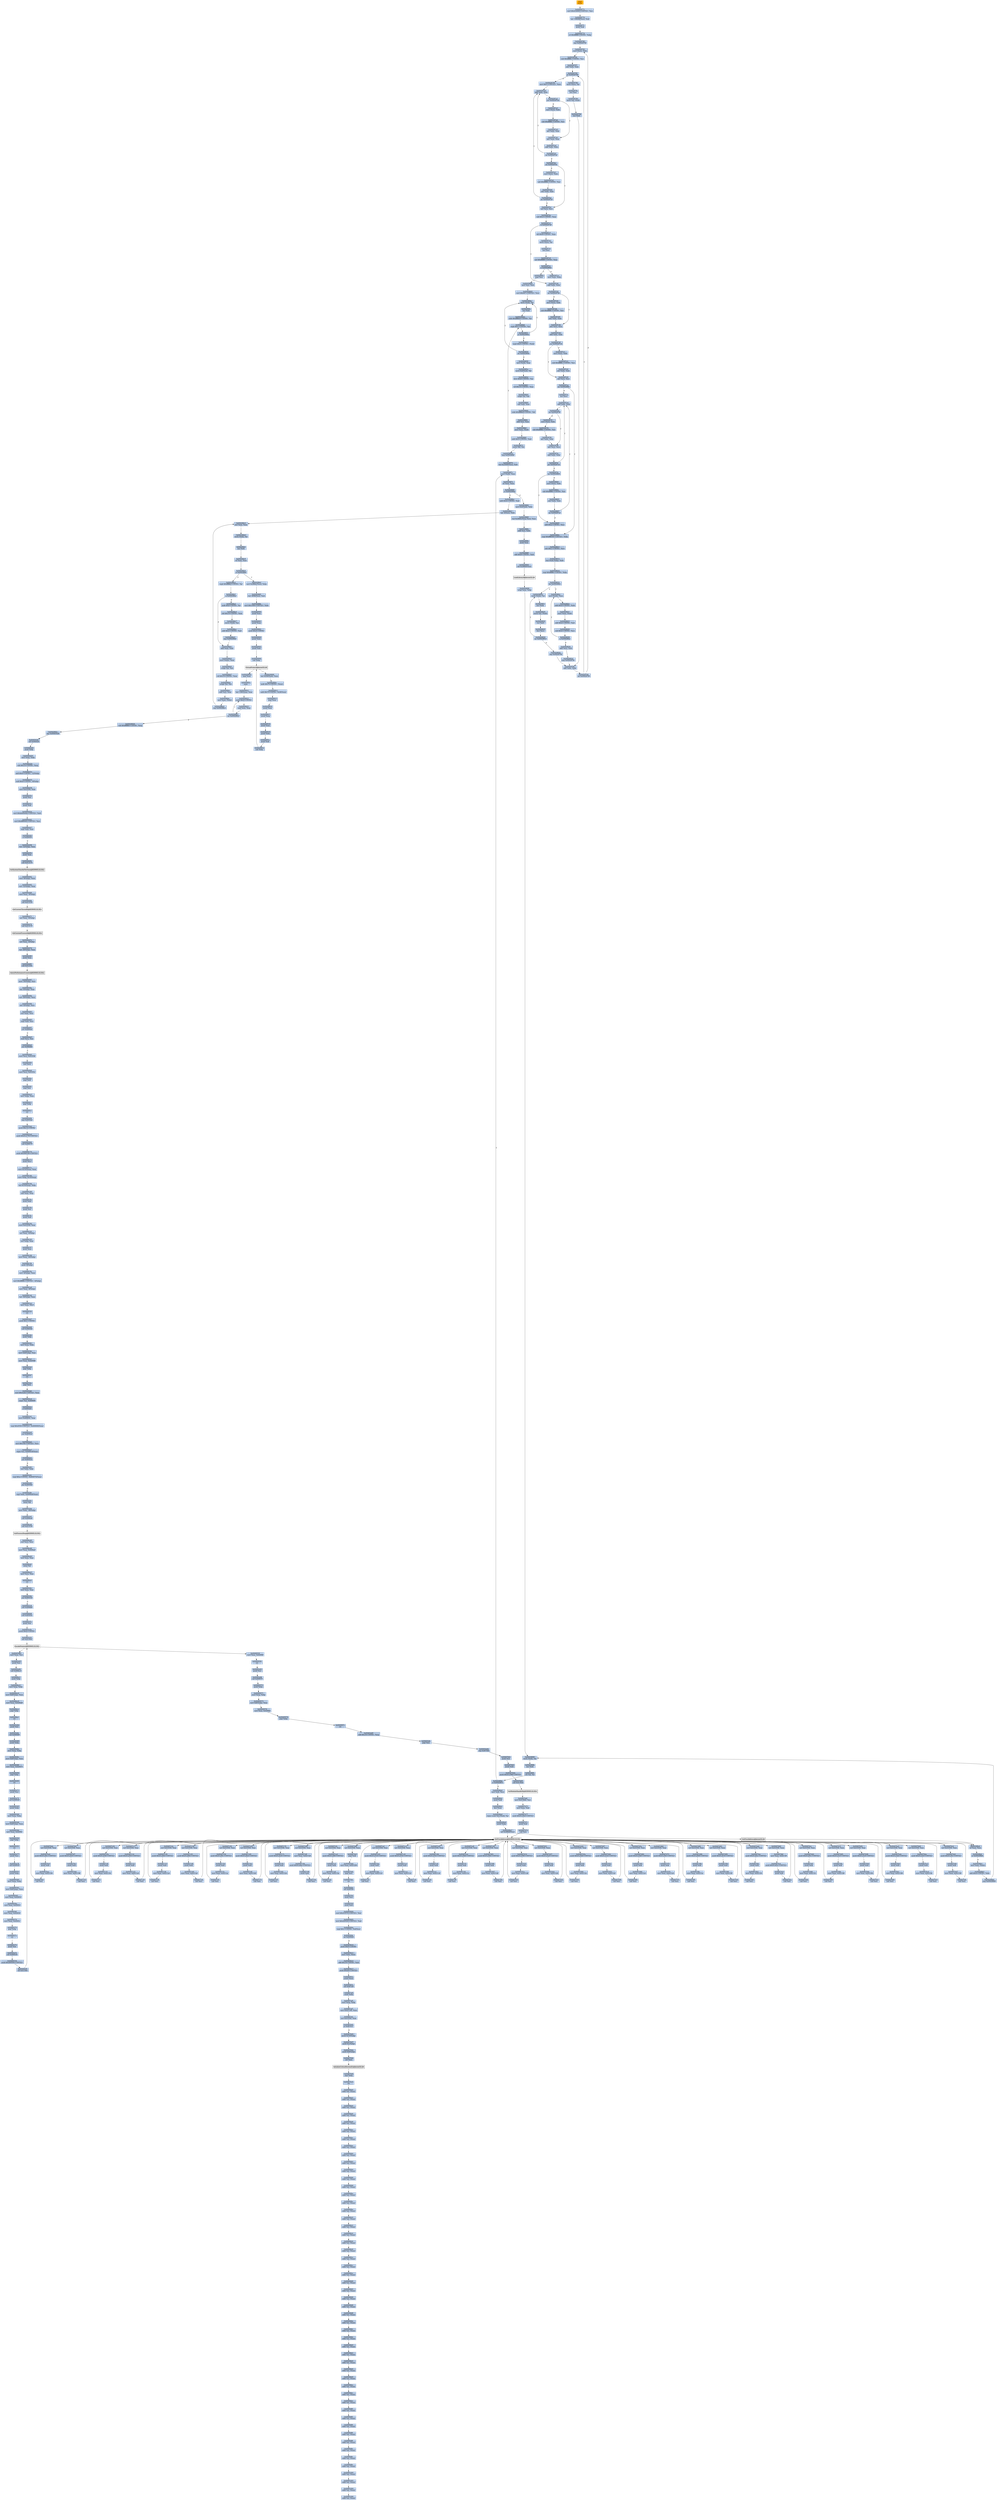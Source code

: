 digraph G {
node[shape=rectangle,style=filled,fillcolor=lightsteelblue,color=lightsteelblue]
bgcolor="transparent"
a0x00428770pusha_[label="start\npusha ",fillcolor="orange",color="lightgrey"];
a0x00428771movl_0x41b000UINT32_esi[label="0x00428771\nmovl $0x41b000<UINT32>, %esi"];
a0x00428776leal__106496esi__edi[label="0x00428776\nleal -106496(%esi), %edi"];
a0x0042877cpushl_edi[label="0x0042877c\npushl %edi"];
a0x0042877dorl_0xffffffffUINT8_ebp[label="0x0042877d\norl $0xffffffff<UINT8>, %ebp"];
a0x00428780jmp_0x00428792[label="0x00428780\njmp 0x00428792"];
a0x00428792movl_esi__ebx[label="0x00428792\nmovl (%esi), %ebx"];
a0x00428794subl_0xfffffffcUINT8_esi[label="0x00428794\nsubl $0xfffffffc<UINT8>, %esi"];
a0x00428797adcl_ebx_ebx[label="0x00428797\nadcl %ebx, %ebx"];
a0x00428799jb_0x00428788[label="0x00428799\njb 0x00428788"];
a0x00428788movb_esi__al[label="0x00428788\nmovb (%esi), %al"];
a0x0042878aincl_esi[label="0x0042878a\nincl %esi"];
a0x0042878bmovb_al_edi_[label="0x0042878b\nmovb %al, (%edi)"];
a0x0042878dincl_edi[label="0x0042878d\nincl %edi"];
a0x0042878eaddl_ebx_ebx[label="0x0042878e\naddl %ebx, %ebx"];
a0x00428790jne_0x00428799[label="0x00428790\njne 0x00428799"];
a0x0042879bmovl_0x1UINT32_eax[label="0x0042879b\nmovl $0x1<UINT32>, %eax"];
a0x004287a0addl_ebx_ebx[label="0x004287a0\naddl %ebx, %ebx"];
a0x004287a2jne_0x004287ab[label="0x004287a2\njne 0x004287ab"];
a0x004287abadcl_eax_eax[label="0x004287ab\nadcl %eax, %eax"];
a0x004287adaddl_ebx_ebx[label="0x004287ad\naddl %ebx, %ebx"];
a0x004287afjae_0x004287a0[label="0x004287af\njae 0x004287a0"];
a0x004287b1jne_0x004287bc[label="0x004287b1\njne 0x004287bc"];
a0x004287bcxorl_ecx_ecx[label="0x004287bc\nxorl %ecx, %ecx"];
a0x004287besubl_0x3UINT8_eax[label="0x004287be\nsubl $0x3<UINT8>, %eax"];
a0x004287c1jb_0x004287d0[label="0x004287c1\njb 0x004287d0"];
a0x004287d0addl_ebx_ebx[label="0x004287d0\naddl %ebx, %ebx"];
a0x004287d2jne_0x004287db[label="0x004287d2\njne 0x004287db"];
a0x004287dbadcl_ecx_ecx[label="0x004287db\nadcl %ecx, %ecx"];
a0x004287ddaddl_ebx_ebx[label="0x004287dd\naddl %ebx, %ebx"];
a0x004287dfjne_0x004287e8[label="0x004287df\njne 0x004287e8"];
a0x004287e8adcl_ecx_ecx[label="0x004287e8\nadcl %ecx, %ecx"];
a0x004287eajne_0x0042880c[label="0x004287ea\njne 0x0042880c"];
a0x0042880ccmpl_0xfffff300UINT32_ebp[label="0x0042880c\ncmpl $0xfffff300<UINT32>, %ebp"];
a0x00428812adcl_0x1UINT8_ecx[label="0x00428812\nadcl $0x1<UINT8>, %ecx"];
a0x00428815leal_ediebp__edx[label="0x00428815\nleal (%edi,%ebp), %edx"];
a0x00428818cmpl_0xfffffffcUINT8_ebp[label="0x00428818\ncmpl $0xfffffffc<UINT8>, %ebp"];
a0x0042881bjbe_0x0042882c[label="0x0042881b\njbe 0x0042882c"];
a0x0042881dmovb_edx__al[label="0x0042881d\nmovb (%edx), %al"];
a0x0042881fincl_edx[label="0x0042881f\nincl %edx"];
a0x00428820movb_al_edi_[label="0x00428820\nmovb %al, (%edi)"];
a0x00428822incl_edi[label="0x00428822\nincl %edi"];
a0x00428823decl_ecx[label="0x00428823\ndecl %ecx"];
a0x00428824jne_0x0042881d[label="0x00428824\njne 0x0042881d"];
a0x00428826jmp_0x0042878e[label="0x00428826\njmp 0x0042878e"];
a0x004287c3shll_0x8UINT8_eax[label="0x004287c3\nshll $0x8<UINT8>, %eax"];
a0x004287c6movb_esi__al[label="0x004287c6\nmovb (%esi), %al"];
a0x004287c8incl_esi[label="0x004287c8\nincl %esi"];
a0x004287c9xorl_0xffffffffUINT8_eax[label="0x004287c9\nxorl $0xffffffff<UINT8>, %eax"];
a0x004287ccje_0x00428842[label="0x004287cc\nje 0x00428842"];
a0x004287cemovl_eax_ebp[label="0x004287ce\nmovl %eax, %ebp"];
a0x0042882cmovl_edx__eax[label="0x0042882c\nmovl (%edx), %eax"];
a0x0042882eaddl_0x4UINT8_edx[label="0x0042882e\naddl $0x4<UINT8>, %edx"];
a0x00428831movl_eax_edi_[label="0x00428831\nmovl %eax, (%edi)"];
a0x00428833addl_0x4UINT8_edi[label="0x00428833\naddl $0x4<UINT8>, %edi"];
a0x00428836subl_0x4UINT8_ecx[label="0x00428836\nsubl $0x4<UINT8>, %ecx"];
a0x00428839ja_0x0042882c[label="0x00428839\nja 0x0042882c"];
a0x0042883baddl_ecx_edi[label="0x0042883b\naddl %ecx, %edi"];
a0x0042883djmp_0x0042878e[label="0x0042883d\njmp 0x0042878e"];
a0x004287d4movl_esi__ebx[label="0x004287d4\nmovl (%esi), %ebx"];
a0x004287d6subl_0xfffffffcUINT8_esi[label="0x004287d6\nsubl $0xfffffffc<UINT8>, %esi"];
a0x004287d9adcl_ebx_ebx[label="0x004287d9\nadcl %ebx, %ebx"];
a0x004287ecincl_ecx[label="0x004287ec\nincl %ecx"];
a0x004287edaddl_ebx_ebx[label="0x004287ed\naddl %ebx, %ebx"];
a0x004287efjne_0x004287f8[label="0x004287ef\njne 0x004287f8"];
a0x004287f8adcl_ecx_ecx[label="0x004287f8\nadcl %ecx, %ecx"];
a0x004287faaddl_ebx_ebx[label="0x004287fa\naddl %ebx, %ebx"];
a0x004287fcjae_0x004287ed[label="0x004287fc\njae 0x004287ed"];
a0x004287fejne_0x00428809[label="0x004287fe\njne 0x00428809"];
a0x00428809addl_0x2UINT8_ecx[label="0x00428809\naddl $0x2<UINT8>, %ecx"];
a0x004287e1movl_esi__ebx[label="0x004287e1\nmovl (%esi), %ebx"];
a0x004287e3subl_0xfffffffcUINT8_esi[label="0x004287e3\nsubl $0xfffffffc<UINT8>, %esi"];
a0x004287e6adcl_ebx_ebx[label="0x004287e6\nadcl %ebx, %ebx"];
a0x004287b3movl_esi__ebx[label="0x004287b3\nmovl (%esi), %ebx"];
a0x004287b5subl_0xfffffffcUINT8_esi[label="0x004287b5\nsubl $0xfffffffc<UINT8>, %esi"];
a0x004287b8adcl_ebx_ebx[label="0x004287b8\nadcl %ebx, %ebx"];
a0x004287bajae_0x004287a0[label="0x004287ba\njae 0x004287a0"];
a0x004287a4movl_esi__ebx[label="0x004287a4\nmovl (%esi), %ebx"];
a0x004287a6subl_0xfffffffcUINT8_esi[label="0x004287a6\nsubl $0xfffffffc<UINT8>, %esi"];
a0x004287a9adcl_ebx_ebx[label="0x004287a9\nadcl %ebx, %ebx"];
a0x00428800movl_esi__ebx[label="0x00428800\nmovl (%esi), %ebx"];
a0x00428802subl_0xfffffffcUINT8_esi[label="0x00428802\nsubl $0xfffffffc<UINT8>, %esi"];
a0x00428805adcl_ebx_ebx[label="0x00428805\nadcl %ebx, %ebx"];
a0x00428807jae_0x004287ed[label="0x00428807\njae 0x004287ed"];
a0x004287f1movl_esi__ebx[label="0x004287f1\nmovl (%esi), %ebx"];
a0x004287f3subl_0xfffffffcUINT8_esi[label="0x004287f3\nsubl $0xfffffffc<UINT8>, %esi"];
a0x004287f6adcl_ebx_ebx[label="0x004287f6\nadcl %ebx, %ebx"];
a0x00428842popl_esi[label="0x00428842\npopl %esi"];
a0x00428843movl_esi_edi[label="0x00428843\nmovl %esi, %edi"];
a0x00428845movl_0x647UINT32_ecx[label="0x00428845\nmovl $0x647<UINT32>, %ecx"];
a0x0042884amovb_edi__al[label="0x0042884a\nmovb (%edi), %al"];
a0x0042884cincl_edi[label="0x0042884c\nincl %edi"];
a0x0042884dsubb_0xffffffe8UINT8_al[label="0x0042884d\nsubb $0xffffffe8<UINT8>, %al"];
a0x0042884fcmpb_0x1UINT8_al[label="0x0042884f\ncmpb $0x1<UINT8>, %al"];
a0x00428851ja_0x0042884a[label="0x00428851\nja 0x0042884a"];
a0x00428853cmpb_0x5UINT8_edi_[label="0x00428853\ncmpb $0x5<UINT8>, (%edi)"];
a0x00428856jne_0x0042884a[label="0x00428856\njne 0x0042884a"];
a0x00428858movl_edi__eax[label="0x00428858\nmovl (%edi), %eax"];
a0x0042885amovb_0x4edi__bl[label="0x0042885a\nmovb 0x4(%edi), %bl"];
a0x0042885dshrw_0x8UINT8_ax[label="0x0042885d\nshrw $0x8<UINT8>, %ax"];
a0x00428861roll_0x10UINT8_eax[label="0x00428861\nroll $0x10<UINT8>, %eax"];
a0x00428864xchgb_al_ah[label="0x00428864\nxchgb %al, %ah"];
a0x00428866subl_edi_eax[label="0x00428866\nsubl %edi, %eax"];
a0x00428868subb_0xffffffe8UINT8_bl[label="0x00428868\nsubb $0xffffffe8<UINT8>, %bl"];
a0x0042886baddl_esi_eax[label="0x0042886b\naddl %esi, %eax"];
a0x0042886dmovl_eax_edi_[label="0x0042886d\nmovl %eax, (%edi)"];
a0x0042886faddl_0x5UINT8_edi[label="0x0042886f\naddl $0x5<UINT8>, %edi"];
a0x00428872movb_bl_al[label="0x00428872\nmovb %bl, %al"];
a0x00428874loop_0x0042884f[label="0x00428874\nloop 0x0042884f"];
a0x00428876leal_0x25000esi__edi[label="0x00428876\nleal 0x25000(%esi), %edi"];
a0x0042887cmovl_edi__eax[label="0x0042887c\nmovl (%edi), %eax"];
a0x0042887eorl_eax_eax[label="0x0042887e\norl %eax, %eax"];
a0x00428880je_0x004288be[label="0x00428880\nje 0x004288be"];
a0x00428882movl_0x4edi__ebx[label="0x00428882\nmovl 0x4(%edi), %ebx"];
a0x00428885leal_0x2860ceaxesi__eax[label="0x00428885\nleal 0x2860c(%eax,%esi), %eax"];
a0x0042888caddl_esi_ebx[label="0x0042888c\naddl %esi, %ebx"];
a0x0042888epushl_eax[label="0x0042888e\npushl %eax"];
a0x0042888faddl_0x8UINT8_edi[label="0x0042888f\naddl $0x8<UINT8>, %edi"];
a0x00428892call_0x286b0esi_[label="0x00428892\ncall 0x286b0(%esi)"];
LoadLibraryA_kernel32_dll[label="LoadLibraryA@kernel32.dll",fillcolor="lightgrey",color="lightgrey"];
a0x00428898xchgl_eax_ebp[label="0x00428898\nxchgl %eax, %ebp"];
a0x00428899movb_edi__al[label="0x00428899\nmovb (%edi), %al"];
a0x0042889bincl_edi[label="0x0042889b\nincl %edi"];
a0x0042889corb_al_al[label="0x0042889c\norb %al, %al"];
a0x0042889eje_0x0042887c[label="0x0042889e\nje 0x0042887c"];
a0x004288a0movl_edi_ecx[label="0x004288a0\nmovl %edi, %ecx"];
a0x004288a2pushl_edi[label="0x004288a2\npushl %edi"];
a0x004288a3decl_eax[label="0x004288a3\ndecl %eax"];
a0x004288a4repnz_scasb_es_edi__al[label="0x004288a4\nrepnz scasb %es:(%edi), %al"];
a0x004288a6pushl_ebp[label="0x004288a6\npushl %ebp"];
a0x004288a7call_0x286b8esi_[label="0x004288a7\ncall 0x286b8(%esi)"];
GetProcAddress_kernel32_dll[label="GetProcAddress@kernel32.dll",fillcolor="lightgrey",color="lightgrey"];
a0x004288adorl_eax_eax[label="0x004288ad\norl %eax, %eax"];
a0x004288afje_0x004288b8[label="0x004288af\nje 0x004288b8"];
a0x004288b1movl_eax_ebx_[label="0x004288b1\nmovl %eax, (%ebx)"];
a0x004288b3addl_0x4UINT8_ebx[label="0x004288b3\naddl $0x4<UINT8>, %ebx"];
a0x004288b6jmp_0x00428899[label="0x004288b6\njmp 0x00428899"];
GetProcAddress_KERNEL32_DLL[label="GetProcAddress@KERNEL32.DLL",fillcolor="lightgrey",color="lightgrey"];
a0x004288beaddl_0x4UINT8_edi[label="0x004288be\naddl $0x4<UINT8>, %edi"];
a0x004288c1leal__4esi__ebx[label="0x004288c1\nleal -4(%esi), %ebx"];
a0x004288c4xorl_eax_eax[label="0x004288c4\nxorl %eax, %eax"];
a0x004288c6movb_edi__al[label="0x004288c6\nmovb (%edi), %al"];
a0x004288c8incl_edi[label="0x004288c8\nincl %edi"];
a0x004288c9orl_eax_eax[label="0x004288c9\norl %eax, %eax"];
a0x004288cbje_0x004288ef[label="0x004288cb\nje 0x004288ef"];
a0x004288cdcmpb_0xffffffefUINT8_al[label="0x004288cd\ncmpb $0xffffffef<UINT8>, %al"];
a0x004288cfja_0x004288e2[label="0x004288cf\nja 0x004288e2"];
a0x004288d1addl_eax_ebx[label="0x004288d1\naddl %eax, %ebx"];
a0x004288d3movl_ebx__eax[label="0x004288d3\nmovl (%ebx), %eax"];
a0x004288d5xchgb_al_ah[label="0x004288d5\nxchgb %al, %ah"];
a0x004288d7roll_0x10UINT8_eax[label="0x004288d7\nroll $0x10<UINT8>, %eax"];
a0x004288daxchgb_al_ah[label="0x004288da\nxchgb %al, %ah"];
a0x004288dcaddl_esi_eax[label="0x004288dc\naddl %esi, %eax"];
a0x004288demovl_eax_ebx_[label="0x004288de\nmovl %eax, (%ebx)"];
a0x004288e0jmp_0x004288c4[label="0x004288e0\njmp 0x004288c4"];
a0x004288e2andb_0xfUINT8_al[label="0x004288e2\nandb $0xf<UINT8>, %al"];
a0x004288e4shll_0x10UINT8_eax[label="0x004288e4\nshll $0x10<UINT8>, %eax"];
a0x004288e7movw_edi__ax[label="0x004288e7\nmovw (%edi), %ax"];
a0x004288eaaddl_0x2UINT8_edi[label="0x004288ea\naddl $0x2<UINT8>, %edi"];
a0x004288edjmp_0x004288d1[label="0x004288ed\njmp 0x004288d1"];
a0x004288efmovl_0x286bcesi__ebp[label="0x004288ef\nmovl 0x286bc(%esi), %ebp"];
a0x004288f5leal__4096esi__edi[label="0x004288f5\nleal -4096(%esi), %edi"];
a0x004288fbmovl_0x1000UINT32_ebx[label="0x004288fb\nmovl $0x1000<UINT32>, %ebx"];
a0x00428900pushl_eax[label="0x00428900\npushl %eax"];
a0x00428901pushl_esp[label="0x00428901\npushl %esp"];
a0x00428902pushl_0x4UINT8[label="0x00428902\npushl $0x4<UINT8>"];
a0x00428904pushl_ebx[label="0x00428904\npushl %ebx"];
a0x00428905pushl_edi[label="0x00428905\npushl %edi"];
a0x00428906call_ebp[label="0x00428906\ncall %ebp"];
VirtualProtect_kernel32_dll[label="VirtualProtect@kernel32.dll",fillcolor="lightgrey",color="lightgrey"];
a0x00428908leal_0x20fedi__eax[label="0x00428908\nleal 0x20f(%edi), %eax"];
a0x0042890eandb_0x7fUINT8_eax_[label="0x0042890e\nandb $0x7f<UINT8>, (%eax)"];
a0x00428911andb_0x7fUINT8_0x28eax_[label="0x00428911\nandb $0x7f<UINT8>, 0x28(%eax)"];
a0x00428915popl_eax[label="0x00428915\npopl %eax"];
a0x00428916pushl_eax[label="0x00428916\npushl %eax"];
a0x00428917pushl_esp[label="0x00428917\npushl %esp"];
a0x00428918pushl_eax[label="0x00428918\npushl %eax"];
a0x00428919pushl_ebx[label="0x00428919\npushl %ebx"];
a0x0042891apushl_edi[label="0x0042891a\npushl %edi"];
a0x0042891bcall_ebp[label="0x0042891b\ncall %ebp"];
a0x0042891dpopl_eax[label="0x0042891d\npopl %eax"];
a0x0042891epopa_[label="0x0042891e\npopa "];
a0x0042891fleal__128esp__eax[label="0x0042891f\nleal -128(%esp), %eax"];
a0x00428923pushl_0x0UINT8[label="0x00428923\npushl $0x0<UINT8>"];
a0x00428925cmpl_eax_esp[label="0x00428925\ncmpl %eax, %esp"];
a0x00428927jne_0x00428923[label="0x00428927\njne 0x00428923"];
a0x00428929subl_0xffffff80UINT8_esp[label="0x00428929\nsubl $0xffffff80<UINT8>, %esp"];
a0x0042892cjmp_0x00405426[label="0x0042892c\njmp 0x00405426"];
a0x00405426call_0x40b428[label="0x00405426\ncall 0x40b428"];
a0x0040b428pushl_ebp[label="0x0040b428\npushl %ebp"];
a0x0040b429movl_esp_ebp[label="0x0040b429\nmovl %esp, %ebp"];
a0x0040b42bsubl_0x14UINT8_esp[label="0x0040b42b\nsubl $0x14<UINT8>, %esp"];
a0x0040b42eandl_0x0UINT8__12ebp_[label="0x0040b42e\nandl $0x0<UINT8>, -12(%ebp)"];
a0x0040b432andl_0x0UINT8__8ebp_[label="0x0040b432\nandl $0x0<UINT8>, -8(%ebp)"];
a0x0040b436movl_0x41f358_eax[label="0x0040b436\nmovl 0x41f358, %eax"];
a0x0040b43bpushl_esi[label="0x0040b43b\npushl %esi"];
a0x0040b43cpushl_edi[label="0x0040b43c\npushl %edi"];
a0x0040b43dmovl_0xbb40e64eUINT32_edi[label="0x0040b43d\nmovl $0xbb40e64e<UINT32>, %edi"];
a0x0040b442movl_0xffff0000UINT32_esi[label="0x0040b442\nmovl $0xffff0000<UINT32>, %esi"];
a0x0040b447cmpl_edi_eax[label="0x0040b447\ncmpl %edi, %eax"];
a0x0040b449je_0x40b458[label="0x0040b449\nje 0x40b458"];
a0x0040b458leal__12ebp__eax[label="0x0040b458\nleal -12(%ebp), %eax"];
a0x0040b45bpushl_eax[label="0x0040b45b\npushl %eax"];
a0x0040b45ccall_0x413174[label="0x0040b45c\ncall 0x413174"];
GetSystemTimeAsFileTime_KERNEL32_DLL[label="GetSystemTimeAsFileTime@KERNEL32.DLL",fillcolor="lightgrey",color="lightgrey"];
a0x0040b462movl__8ebp__eax[label="0x0040b462\nmovl -8(%ebp), %eax"];
a0x0040b465xorl__12ebp__eax[label="0x0040b465\nxorl -12(%ebp), %eax"];
a0x0040b468movl_eax__4ebp_[label="0x0040b468\nmovl %eax, -4(%ebp)"];
a0x0040b46bcall_0x413154[label="0x0040b46b\ncall 0x413154"];
GetCurrentThreadId_KERNEL32_DLL[label="GetCurrentThreadId@KERNEL32.DLL",fillcolor="lightgrey",color="lightgrey"];
a0x0040b471xorl_eax__4ebp_[label="0x0040b471\nxorl %eax, -4(%ebp)"];
a0x0040b474call_0x413170[label="0x0040b474\ncall 0x413170"];
GetCurrentProcessId_KERNEL32_DLL[label="GetCurrentProcessId@KERNEL32.DLL",fillcolor="lightgrey",color="lightgrey"];
a0x0040b47axorl_eax__4ebp_[label="0x0040b47a\nxorl %eax, -4(%ebp)"];
a0x0040b47dleal__20ebp__eax[label="0x0040b47d\nleal -20(%ebp), %eax"];
a0x0040b480pushl_eax[label="0x0040b480\npushl %eax"];
a0x0040b481call_0x41316c[label="0x0040b481\ncall 0x41316c"];
QueryPerformanceCounter_KERNEL32_DLL[label="QueryPerformanceCounter@KERNEL32.DLL",fillcolor="lightgrey",color="lightgrey"];
a0x0040b487movl__16ebp__ecx[label="0x0040b487\nmovl -16(%ebp), %ecx"];
a0x0040b48aleal__4ebp__eax[label="0x0040b48a\nleal -4(%ebp), %eax"];
a0x0040b48dxorl__20ebp__ecx[label="0x0040b48d\nxorl -20(%ebp), %ecx"];
a0x0040b490xorl__4ebp__ecx[label="0x0040b490\nxorl -4(%ebp), %ecx"];
a0x0040b493xorl_eax_ecx[label="0x0040b493\nxorl %eax, %ecx"];
a0x0040b495cmpl_edi_ecx[label="0x0040b495\ncmpl %edi, %ecx"];
a0x0040b497jne_0x40b4a0[label="0x0040b497\njne 0x40b4a0"];
a0x0040b4a0testl_ecx_esi[label="0x0040b4a0\ntestl %ecx, %esi"];
a0x0040b4a2jne_0x40b4b0[label="0x0040b4a2\njne 0x40b4b0"];
a0x0040b4b0movl_ecx_0x41f358[label="0x0040b4b0\nmovl %ecx, 0x41f358"];
a0x0040b4b6notl_ecx[label="0x0040b4b6\nnotl %ecx"];
a0x0040b4b8movl_ecx_0x41f35c[label="0x0040b4b8\nmovl %ecx, 0x41f35c"];
a0x0040b4bepopl_edi[label="0x0040b4be\npopl %edi"];
a0x0040b4bfpopl_esi[label="0x0040b4bf\npopl %esi"];
a0x0040b4c0movl_ebp_esp[label="0x0040b4c0\nmovl %ebp, %esp"];
a0x0040b4c2popl_ebp[label="0x0040b4c2\npopl %ebp"];
a0x0040b4c3ret[label="0x0040b4c3\nret"];
a0x0040542bjmp_0x4052ab[label="0x0040542b\njmp 0x4052ab"];
a0x004052abpushl_0x14UINT8[label="0x004052ab\npushl $0x14<UINT8>"];
a0x004052adpushl_0x41e178UINT32[label="0x004052ad\npushl $0x41e178<UINT32>"];
a0x004052b2call_0x406170[label="0x004052b2\ncall 0x406170"];
a0x00406170pushl_0x4061d0UINT32[label="0x00406170\npushl $0x4061d0<UINT32>"];
a0x00406175pushl_fs_0[label="0x00406175\npushl %fs:0"];
a0x0040617cmovl_0x10esp__eax[label="0x0040617c\nmovl 0x10(%esp), %eax"];
a0x00406180movl_ebp_0x10esp_[label="0x00406180\nmovl %ebp, 0x10(%esp)"];
a0x00406184leal_0x10esp__ebp[label="0x00406184\nleal 0x10(%esp), %ebp"];
a0x00406188subl_eax_esp[label="0x00406188\nsubl %eax, %esp"];
a0x0040618apushl_ebx[label="0x0040618a\npushl %ebx"];
a0x0040618bpushl_esi[label="0x0040618b\npushl %esi"];
a0x0040618cpushl_edi[label="0x0040618c\npushl %edi"];
a0x0040618dmovl_0x41f358_eax[label="0x0040618d\nmovl 0x41f358, %eax"];
a0x00406192xorl_eax__4ebp_[label="0x00406192\nxorl %eax, -4(%ebp)"];
a0x00406195xorl_ebp_eax[label="0x00406195\nxorl %ebp, %eax"];
a0x00406197pushl_eax[label="0x00406197\npushl %eax"];
a0x00406198movl_esp__24ebp_[label="0x00406198\nmovl %esp, -24(%ebp)"];
a0x0040619bpushl__8ebp_[label="0x0040619b\npushl -8(%ebp)"];
a0x0040619emovl__4ebp__eax[label="0x0040619e\nmovl -4(%ebp), %eax"];
a0x004061a1movl_0xfffffffeUINT32__4ebp_[label="0x004061a1\nmovl $0xfffffffe<UINT32>, -4(%ebp)"];
a0x004061a8movl_eax__8ebp_[label="0x004061a8\nmovl %eax, -8(%ebp)"];
a0x004061ableal__16ebp__eax[label="0x004061ab\nleal -16(%ebp), %eax"];
a0x004061aemovl_eax_fs_0[label="0x004061ae\nmovl %eax, %fs:0"];
a0x004061b4ret[label="0x004061b4\nret"];
a0x004052b7pushl_0x1UINT8[label="0x004052b7\npushl $0x1<UINT8>"];
a0x004052b9call_0x40b3db[label="0x004052b9\ncall 0x40b3db"];
a0x0040b3dbpushl_ebp[label="0x0040b3db\npushl %ebp"];
a0x0040b3dcmovl_esp_ebp[label="0x0040b3dc\nmovl %esp, %ebp"];
a0x0040b3demovl_0x8ebp__eax[label="0x0040b3de\nmovl 0x8(%ebp), %eax"];
a0x0040b3e1movl_eax_0x420588[label="0x0040b3e1\nmovl %eax, 0x420588"];
a0x0040b3e6popl_ebp[label="0x0040b3e6\npopl %ebp"];
a0x0040b3e7ret[label="0x0040b3e7\nret"];
a0x004052bepopl_ecx[label="0x004052be\npopl %ecx"];
a0x004052bfmovl_0x5a4dUINT32_eax[label="0x004052bf\nmovl $0x5a4d<UINT32>, %eax"];
a0x004052c4cmpw_ax_0x400000[label="0x004052c4\ncmpw %ax, 0x400000"];
a0x004052cbje_0x4052d1[label="0x004052cb\nje 0x4052d1"];
a0x004052d1movl_0x40003c_eax[label="0x004052d1\nmovl 0x40003c, %eax"];
a0x004052d6cmpl_0x4550UINT32_0x400000eax_[label="0x004052d6\ncmpl $0x4550<UINT32>, 0x400000(%eax)"];
a0x004052e0jne_0x4052cd[label="0x004052e0\njne 0x4052cd"];
a0x004052e2movl_0x10bUINT32_ecx[label="0x004052e2\nmovl $0x10b<UINT32>, %ecx"];
a0x004052e7cmpw_cx_0x400018eax_[label="0x004052e7\ncmpw %cx, 0x400018(%eax)"];
a0x004052eejne_0x4052cd[label="0x004052ee\njne 0x4052cd"];
a0x004052f0xorl_ebx_ebx[label="0x004052f0\nxorl %ebx, %ebx"];
a0x004052f2cmpl_0xeUINT8_0x400074eax_[label="0x004052f2\ncmpl $0xe<UINT8>, 0x400074(%eax)"];
a0x004052f9jbe_0x405304[label="0x004052f9\njbe 0x405304"];
a0x004052fbcmpl_ebx_0x4000e8eax_[label="0x004052fb\ncmpl %ebx, 0x4000e8(%eax)"];
a0x00405301setne_bl[label="0x00405301\nsetne %bl"];
a0x00405304movl_ebx__28ebp_[label="0x00405304\nmovl %ebx, -28(%ebp)"];
a0x00405307call_0x408ed0[label="0x00405307\ncall 0x408ed0"];
a0x00408ed0call_0x413158[label="0x00408ed0\ncall 0x413158"];
GetProcessHeap_KERNEL32_DLL[label="GetProcessHeap@KERNEL32.DLL",fillcolor="lightgrey",color="lightgrey"];
a0x00408ed6xorl_ecx_ecx[label="0x00408ed6\nxorl %ecx, %ecx"];
a0x00408ed8movl_eax_0x420be0[label="0x00408ed8\nmovl %eax, 0x420be0"];
a0x00408eddtestl_eax_eax[label="0x00408edd\ntestl %eax, %eax"];
a0x00408edfsetne_cl[label="0x00408edf\nsetne %cl"];
a0x00408ee2movl_ecx_eax[label="0x00408ee2\nmovl %ecx, %eax"];
a0x00408ee4ret[label="0x00408ee4\nret"];
a0x0040530ctestl_eax_eax[label="0x0040530c\ntestl %eax, %eax"];
a0x0040530ejne_0x405318[label="0x0040530e\njne 0x405318"];
a0x00405318call_0x408db8[label="0x00405318\ncall 0x408db8"];
a0x00408db8call_0x403e5a[label="0x00408db8\ncall 0x403e5a"];
a0x00403e5apushl_esi[label="0x00403e5a\npushl %esi"];
a0x00403e5bpushl_0x0UINT8[label="0x00403e5b\npushl $0x0<UINT8>"];
a0x00403e5dcall_0x4130dc[label="0x00403e5d\ncall 0x4130dc"];
EncodePointer_KERNEL32_DLL[label="EncodePointer@KERNEL32.DLL",fillcolor="lightgrey",color="lightgrey"];
a0x00403e63movl_eax_esi[label="0x00403e63\nmovl %eax, %esi"];
a0x00403e65pushl_esi[label="0x00403e65\npushl %esi"];
a0x00403e66call_0x408ec3[label="0x00403e66\ncall 0x408ec3"];
a0x00408ec3pushl_ebp[label="0x00408ec3\npushl %ebp"];
a0x00408ec4movl_esp_ebp[label="0x00408ec4\nmovl %esp, %ebp"];
a0x00408ec6movl_0x8ebp__eax[label="0x00408ec6\nmovl 0x8(%ebp), %eax"];
a0x00408ec9movl_eax_0x420bd8[label="0x00408ec9\nmovl %eax, 0x420bd8"];
a0x00408ecepopl_ebp[label="0x00408ece\npopl %ebp"];
a0x00408ecfret[label="0x00408ecf\nret"];
a0x00403e6bpushl_esi[label="0x00403e6b\npushl %esi"];
a0x00403e6ccall_0x406489[label="0x00403e6c\ncall 0x406489"];
a0x00406489pushl_ebp[label="0x00406489\npushl %ebp"];
a0x0040648amovl_esp_ebp[label="0x0040648a\nmovl %esp, %ebp"];
a0x0040648cmovl_0x8ebp__eax[label="0x0040648c\nmovl 0x8(%ebp), %eax"];
a0x0040648fmovl_eax_0x420474[label="0x0040648f\nmovl %eax, 0x420474"];
a0x00406494popl_ebp[label="0x00406494\npopl %ebp"];
a0x00406495ret[label="0x00406495\nret"];
a0x00403e71pushl_esi[label="0x00403e71\npushl %esi"];
a0x00403e72call_0x409345[label="0x00403e72\ncall 0x409345"];
a0x00409345pushl_ebp[label="0x00409345\npushl %ebp"];
a0x00409346movl_esp_ebp[label="0x00409346\nmovl %esp, %ebp"];
a0x00409348movl_0x8ebp__eax[label="0x00409348\nmovl 0x8(%ebp), %eax"];
a0x0040934bmovl_eax_0x420f0c[label="0x0040934b\nmovl %eax, 0x420f0c"];
a0x00409350popl_ebp[label="0x00409350\npopl %ebp"];
a0x00409351ret[label="0x00409351\nret"];
a0x00403e77pushl_esi[label="0x00403e77\npushl %esi"];
a0x00403e78call_0x40935f[label="0x00403e78\ncall 0x40935f"];
a0x0040935fpushl_ebp[label="0x0040935f\npushl %ebp"];
a0x00409360movl_esp_ebp[label="0x00409360\nmovl %esp, %ebp"];
a0x00409362movl_0x8ebp__eax[label="0x00409362\nmovl 0x8(%ebp), %eax"];
a0x00409365movl_eax_0x420f10[label="0x00409365\nmovl %eax, 0x420f10"];
a0x0040936amovl_eax_0x420f14[label="0x0040936a\nmovl %eax, 0x420f14"];
a0x0040936fmovl_eax_0x420f18[label="0x0040936f\nmovl %eax, 0x420f18"];
a0x00409374movl_eax_0x420f1c[label="0x00409374\nmovl %eax, 0x420f1c"];
a0x00409379popl_ebp[label="0x00409379\npopl %ebp"];
a0x0040937aret[label="0x0040937a\nret"];
a0x00403e7dpushl_esi[label="0x00403e7d\npushl %esi"];
a0x00403e7ecall_0x409334[label="0x00403e7e\ncall 0x409334"];
a0x00409334pushl_0x409300UINT32[label="0x00409334\npushl $0x409300<UINT32>"];
a0x00409339call_0x4130dc[label="0x00409339\ncall 0x4130dc"];
a0x0040933fmovl_eax_0x420f08[label="0x0040933f\nmovl %eax, 0x420f08"];
a0x00409344ret[label="0x00409344\nret"];
a0x00403e83pushl_esi[label="0x00403e83\npushl %esi"];
a0x00403e84call_0x409570[label="0x00403e84\ncall 0x409570"];
a0x00409570pushl_ebp[label="0x00409570\npushl %ebp"];
a0x00409571movl_esp_ebp[label="0x00409571\nmovl %esp, %ebp"];
a0x00409573movl_0x8ebp__eax[label="0x00409573\nmovl 0x8(%ebp), %eax"];
a0x00409576movl_eax_0x420f24[label="0x00409576\nmovl %eax, 0x420f24"];
a0x0040957bpopl_ebp[label="0x0040957b\npopl %ebp"];
a0x0040957cret[label="0x0040957c\nret"];
a0x00403e89addl_0x18UINT8_esp[label="0x00403e89\naddl $0x18<UINT8>, %esp"];
a0x00403e8cpopl_esi[label="0x00403e8c\npopl %esi"];
a0x00403e8djmp_0x407b62[label="0x00403e8d\njmp 0x407b62"];
a0x00407b62pushl_esi[label="0x00407b62\npushl %esi"];
a0x00407b63pushl_edi[label="0x00407b63\npushl %edi"];
a0x00407b64pushl_0x41a398UINT32[label="0x00407b64\npushl $0x41a398<UINT32>"];
a0x00407b69call_0x4130a0[label="0x00407b69\ncall 0x4130a0"];
GetModuleHandleW_KERNEL32_DLL[label="GetModuleHandleW@KERNEL32.DLL",fillcolor="lightgrey",color="lightgrey"];
a0x00407b6fmovl_0x4130b4_esi[label="0x00407b6f\nmovl 0x4130b4, %esi"];
a0x00407b75movl_eax_edi[label="0x00407b75\nmovl %eax, %edi"];
a0x00407b77pushl_0x41a3b4UINT32[label="0x00407b77\npushl $0x41a3b4<UINT32>"];
a0x00407b7cpushl_edi[label="0x00407b7c\npushl %edi"];
a0x00407b7dcall_esi[label="0x00407b7d\ncall %esi"];
a0x00407b7fxorl_0x41f358_eax[label="0x00407b7f\nxorl 0x41f358, %eax"];
a0x00407b85pushl_0x41a3c0UINT32[label="0x00407b85\npushl $0x41a3c0<UINT32>"];
a0x00407b8apushl_edi[label="0x00407b8a\npushl %edi"];
a0x00407b8bmovl_eax_0x421180[label="0x00407b8b\nmovl %eax, 0x421180"];
a0x00407b90call_esi[label="0x00407b90\ncall %esi"];
a0x00407b92xorl_0x41f358_eax[label="0x00407b92\nxorl 0x41f358, %eax"];
a0x00407b98pushl_0x41a3c8UINT32[label="0x00407b98\npushl $0x41a3c8<UINT32>"];
a0x00407b9dpushl_edi[label="0x00407b9d\npushl %edi"];
a0x00407b9emovl_eax_0x421184[label="0x00407b9e\nmovl %eax, 0x421184"];
a0x00407ba3call_esi[label="0x00407ba3\ncall %esi"];
a0x00407ba5xorl_0x41f358_eax[label="0x00407ba5\nxorl 0x41f358, %eax"];
a0x00407babpushl_0x41a3d4UINT32[label="0x00407bab\npushl $0x41a3d4<UINT32>"];
a0x00407bb0pushl_edi[label="0x00407bb0\npushl %edi"];
a0x00407bb1movl_eax_0x421188[label="0x00407bb1\nmovl %eax, 0x421188"];
a0x00407bb6call_esi[label="0x00407bb6\ncall %esi"];
a0x00407bb8xorl_0x41f358_eax[label="0x00407bb8\nxorl 0x41f358, %eax"];
a0x00407bbepushl_0x41a3e0UINT32[label="0x00407bbe\npushl $0x41a3e0<UINT32>"];
a0x00407bc3pushl_edi[label="0x00407bc3\npushl %edi"];
a0x00407bc4movl_eax_0x42118c[label="0x00407bc4\nmovl %eax, 0x42118c"];
a0x00407bc9call_esi[label="0x00407bc9\ncall %esi"];
a0x00407bcbxorl_0x41f358_eax[label="0x00407bcb\nxorl 0x41f358, %eax"];
a0x00407bd1pushl_0x41a3fcUINT32[label="0x00407bd1\npushl $0x41a3fc<UINT32>"];
a0x00407bd6pushl_edi[label="0x00407bd6\npushl %edi"];
a0x00407bd7movl_eax_0x421190[label="0x00407bd7\nmovl %eax, 0x421190"];
a0x00407bdccall_esi[label="0x00407bdc\ncall %esi"];
a0x00407bdexorl_0x41f358_eax[label="0x00407bde\nxorl 0x41f358, %eax"];
a0x00407be4pushl_0x41a40cUINT32[label="0x00407be4\npushl $0x41a40c<UINT32>"];
a0x00407be9pushl_edi[label="0x00407be9\npushl %edi"];
a0x00407beamovl_eax_0x421194[label="0x00407bea\nmovl %eax, 0x421194"];
a0x00407befcall_esi[label="0x00407bef\ncall %esi"];
a0x00407bf1xorl_0x41f358_eax[label="0x00407bf1\nxorl 0x41f358, %eax"];
a0x00407bf7pushl_0x41a420UINT32[label="0x00407bf7\npushl $0x41a420<UINT32>"];
a0x00407bfcpushl_edi[label="0x00407bfc\npushl %edi"];
a0x00407bfdmovl_eax_0x421198[label="0x00407bfd\nmovl %eax, 0x421198"];
a0x00407c02call_esi[label="0x00407c02\ncall %esi"];
a0x00407c04xorl_0x41f358_eax[label="0x00407c04\nxorl 0x41f358, %eax"];
a0x00407c0apushl_0x41a438UINT32[label="0x00407c0a\npushl $0x41a438<UINT32>"];
a0x00407c0fpushl_edi[label="0x00407c0f\npushl %edi"];
a0x00407c10movl_eax_0x42119c[label="0x00407c10\nmovl %eax, 0x42119c"];
a0x00407c15call_esi[label="0x00407c15\ncall %esi"];
a0x00407c17xorl_0x41f358_eax[label="0x00407c17\nxorl 0x41f358, %eax"];
a0x00407c1dpushl_0x41a450UINT32[label="0x00407c1d\npushl $0x41a450<UINT32>"];
a0x00407c22pushl_edi[label="0x00407c22\npushl %edi"];
a0x00407c23movl_eax_0x4211a0[label="0x00407c23\nmovl %eax, 0x4211a0"];
a0x00407c28call_esi[label="0x00407c28\ncall %esi"];
a0x00407c2axorl_0x41f358_eax[label="0x00407c2a\nxorl 0x41f358, %eax"];
a0x00407c30pushl_0x41a464UINT32[label="0x00407c30\npushl $0x41a464<UINT32>"];
a0x00407c35pushl_edi[label="0x00407c35\npushl %edi"];
a0x00407c36movl_eax_0x4211a4[label="0x00407c36\nmovl %eax, 0x4211a4"];
a0x00407c3bcall_esi[label="0x00407c3b\ncall %esi"];
a0x00407c3dxorl_0x41f358_eax[label="0x00407c3d\nxorl 0x41f358, %eax"];
a0x00407c43pushl_0x41a484UINT32[label="0x00407c43\npushl $0x41a484<UINT32>"];
a0x00407c48pushl_edi[label="0x00407c48\npushl %edi"];
a0x00407c49movl_eax_0x4211a8[label="0x00407c49\nmovl %eax, 0x4211a8"];
a0x00407c4ecall_esi[label="0x00407c4e\ncall %esi"];
a0x00407c50xorl_0x41f358_eax[label="0x00407c50\nxorl 0x41f358, %eax"];
a0x00407c56pushl_0x41a49cUINT32[label="0x00407c56\npushl $0x41a49c<UINT32>"];
a0x00407c5bpushl_edi[label="0x00407c5b\npushl %edi"];
a0x00407c5cmovl_eax_0x4211ac[label="0x00407c5c\nmovl %eax, 0x4211ac"];
a0x00407c61call_esi[label="0x00407c61\ncall %esi"];
a0x00407c63xorl_0x41f358_eax[label="0x00407c63\nxorl 0x41f358, %eax"];
a0x00407c69pushl_0x41a4b4UINT32[label="0x00407c69\npushl $0x41a4b4<UINT32>"];
a0x00407c6epushl_edi[label="0x00407c6e\npushl %edi"];
a0x00407c6fmovl_eax_0x4211b0[label="0x00407c6f\nmovl %eax, 0x4211b0"];
a0x00407c74call_esi[label="0x00407c74\ncall %esi"];
a0x00407c76xorl_0x41f358_eax[label="0x00407c76\nxorl 0x41f358, %eax"];
a0x00407c7cpushl_0x41a4c8UINT32[label="0x00407c7c\npushl $0x41a4c8<UINT32>"];
a0x00407c81pushl_edi[label="0x00407c81\npushl %edi"];
a0x00407c82movl_eax_0x4211b4[label="0x00407c82\nmovl %eax, 0x4211b4"];
a0x00407c87call_esi[label="0x00407c87\ncall %esi"];
a0x00407c89xorl_0x41f358_eax[label="0x00407c89\nxorl 0x41f358, %eax"];
a0x00407c8fmovl_eax_0x4211b8[label="0x00407c8f\nmovl %eax, 0x4211b8"];
a0x00407c94pushl_0x41a4dcUINT32[label="0x00407c94\npushl $0x41a4dc<UINT32>"];
a0x00407c99pushl_edi[label="0x00407c99\npushl %edi"];
a0x00407c9acall_esi[label="0x00407c9a\ncall %esi"];
a0x00407c9cxorl_0x41f358_eax[label="0x00407c9c\nxorl 0x41f358, %eax"];
a0x00407ca2pushl_0x41a4f8UINT32[label="0x00407ca2\npushl $0x41a4f8<UINT32>"];
a0x00407ca7pushl_edi[label="0x00407ca7\npushl %edi"];
a0x00407ca8movl_eax_0x4211bc[label="0x00407ca8\nmovl %eax, 0x4211bc"];
a0x00407cadcall_esi[label="0x00407cad\ncall %esi"];
a0x00407cafxorl_0x41f358_eax[label="0x00407caf\nxorl 0x41f358, %eax"];
a0x00407cb5pushl_0x41a518UINT32[label="0x00407cb5\npushl $0x41a518<UINT32>"];
a0x00407cbapushl_edi[label="0x00407cba\npushl %edi"];
a0x00407cbbmovl_eax_0x4211c0[label="0x00407cbb\nmovl %eax, 0x4211c0"];
a0x00407cc0call_esi[label="0x00407cc0\ncall %esi"];
a0x00407cc2xorl_0x41f358_eax[label="0x00407cc2\nxorl 0x41f358, %eax"];
a0x00407cc8pushl_0x41a534UINT32[label="0x00407cc8\npushl $0x41a534<UINT32>"];
a0x00407ccdpushl_edi[label="0x00407ccd\npushl %edi"];
a0x00407ccemovl_eax_0x4211c4[label="0x00407cce\nmovl %eax, 0x4211c4"];
a0x00407cd3call_esi[label="0x00407cd3\ncall %esi"];
a0x00407cd5xorl_0x41f358_eax[label="0x00407cd5\nxorl 0x41f358, %eax"];
a0x00407cdbpushl_0x41a554UINT32[label="0x00407cdb\npushl $0x41a554<UINT32>"];
a0x00407ce0pushl_edi[label="0x00407ce0\npushl %edi"];
a0x00407ce1movl_eax_0x4211c8[label="0x00407ce1\nmovl %eax, 0x4211c8"];
a0x00407ce6call_esi[label="0x00407ce6\ncall %esi"];
a0x00407ce8xorl_0x41f358_eax[label="0x00407ce8\nxorl 0x41f358, %eax"];
a0x00407ceepushl_0x41a568UINT32[label="0x00407cee\npushl $0x41a568<UINT32>"];
a0x00407cf3pushl_edi[label="0x00407cf3\npushl %edi"];
a0x00407cf4movl_eax_0x4211cc[label="0x00407cf4\nmovl %eax, 0x4211cc"];
a0x00407cf9call_esi[label="0x00407cf9\ncall %esi"];
a0x00407cfbxorl_0x41f358_eax[label="0x00407cfb\nxorl 0x41f358, %eax"];
a0x00407d01pushl_0x41a584UINT32[label="0x00407d01\npushl $0x41a584<UINT32>"];
a0x00407d06pushl_edi[label="0x00407d06\npushl %edi"];
a0x00407d07movl_eax_0x4211d0[label="0x00407d07\nmovl %eax, 0x4211d0"];
a0x00407d0ccall_esi[label="0x00407d0c\ncall %esi"];
a0x00407d0exorl_0x41f358_eax[label="0x00407d0e\nxorl 0x41f358, %eax"];
a0x00407d14pushl_0x41a598UINT32[label="0x00407d14\npushl $0x41a598<UINT32>"];
a0x00407d19pushl_edi[label="0x00407d19\npushl %edi"];
a0x00407d1amovl_eax_0x4211d8[label="0x00407d1a\nmovl %eax, 0x4211d8"];
a0x00407d1fcall_esi[label="0x00407d1f\ncall %esi"];
a0x00407d21xorl_0x41f358_eax[label="0x00407d21\nxorl 0x41f358, %eax"];
a0x00407d27pushl_0x41a5a8UINT32[label="0x00407d27\npushl $0x41a5a8<UINT32>"];
a0x00407d2cpushl_edi[label="0x00407d2c\npushl %edi"];
a0x00407d2dmovl_eax_0x4211d4[label="0x00407d2d\nmovl %eax, 0x4211d4"];
a0x00407d32call_esi[label="0x00407d32\ncall %esi"];
a0x00407d34xorl_0x41f358_eax[label="0x00407d34\nxorl 0x41f358, %eax"];
a0x00407d3apushl_0x41a5b8UINT32[label="0x00407d3a\npushl $0x41a5b8<UINT32>"];
a0x00407d3fpushl_edi[label="0x00407d3f\npushl %edi"];
a0x00407d40movl_eax_0x4211dc[label="0x00407d40\nmovl %eax, 0x4211dc"];
a0x00407d45call_esi[label="0x00407d45\ncall %esi"];
a0x00407d47xorl_0x41f358_eax[label="0x00407d47\nxorl 0x41f358, %eax"];
a0x00407d4dpushl_0x41a5c8UINT32[label="0x00407d4d\npushl $0x41a5c8<UINT32>"];
a0x00407d52pushl_edi[label="0x00407d52\npushl %edi"];
a0x00407d53movl_eax_0x4211e0[label="0x00407d53\nmovl %eax, 0x4211e0"];
a0x00407d58call_esi[label="0x00407d58\ncall %esi"];
a0x00407d5axorl_0x41f358_eax[label="0x00407d5a\nxorl 0x41f358, %eax"];
a0x00407d60pushl_0x41a5d8UINT32[label="0x00407d60\npushl $0x41a5d8<UINT32>"];
a0x00407d65pushl_edi[label="0x00407d65\npushl %edi"];
a0x00407d66movl_eax_0x4211e4[label="0x00407d66\nmovl %eax, 0x4211e4"];
a0x00407d6bcall_esi[label="0x00407d6b\ncall %esi"];
a0x00407d6dxorl_0x41f358_eax[label="0x00407d6d\nxorl 0x41f358, %eax"];
a0x00407d73pushl_0x41a5f4UINT32[label="0x00407d73\npushl $0x41a5f4<UINT32>"];
a0x00407d78pushl_edi[label="0x00407d78\npushl %edi"];
a0x00407d79movl_eax_0x4211e8[label="0x00407d79\nmovl %eax, 0x4211e8"];
a0x00407d7ecall_esi[label="0x00407d7e\ncall %esi"];
a0x00407d80xorl_0x41f358_eax[label="0x00407d80\nxorl 0x41f358, %eax"];
a0x00407d86pushl_0x41a608UINT32[label="0x00407d86\npushl $0x41a608<UINT32>"];
a0x00407d8bpushl_edi[label="0x00407d8b\npushl %edi"];
a0x00407d8cmovl_eax_0x4211ec[label="0x00407d8c\nmovl %eax, 0x4211ec"];
a0x00407d91call_esi[label="0x00407d91\ncall %esi"];
a0x00407d93xorl_0x41f358_eax[label="0x00407d93\nxorl 0x41f358, %eax"];
a0x00407d99pushl_0x41a618UINT32[label="0x00407d99\npushl $0x41a618<UINT32>"];
a0x00407d9epushl_edi[label="0x00407d9e\npushl %edi"];
a0x00407d9fmovl_eax_0x4211f0[label="0x00407d9f\nmovl %eax, 0x4211f0"];
a0x00407da4call_esi[label="0x00407da4\ncall %esi"];
a0x00407da6xorl_0x41f358_eax[label="0x00407da6\nxorl 0x41f358, %eax"];
a0x00407dacpushl_0x41a62cUINT32[label="0x00407dac\npushl $0x41a62c<UINT32>"];
a0x00407db1pushl_edi[label="0x00407db1\npushl %edi"];
a0x00407db2movl_eax_0x4211f4[label="0x00407db2\nmovl %eax, 0x4211f4"];
a0x00407db7call_esi[label="0x00407db7\ncall %esi"];
a0x00407db9xorl_0x41f358_eax[label="0x00407db9\nxorl 0x41f358, %eax"];
a0x00407dbfmovl_eax_0x4211f8[label="0x00407dbf\nmovl %eax, 0x4211f8"];
a0x00407dc4pushl_0x41a63cUINT32[label="0x00407dc4\npushl $0x41a63c<UINT32>"];
a0x00407dc9pushl_edi[label="0x00407dc9\npushl %edi"];
a0x00407dcacall_esi[label="0x00407dca\ncall %esi"];
a0x00407dccxorl_0x41f358_eax[label="0x00407dcc\nxorl 0x41f358, %eax"];
a0x00407dd2pushl_0x41a65cUINT32[label="0x00407dd2\npushl $0x41a65c<UINT32>"];
a0x00407dd7pushl_edi[label="0x00407dd7\npushl %edi"];
a0x00407dd8movl_eax_0x4211fc[label="0x00407dd8\nmovl %eax, 0x4211fc"];
a0x00407dddcall_esi[label="0x00407ddd\ncall %esi"];
a0x00407ddfxorl_0x41f358_eax[label="0x00407ddf\nxorl 0x41f358, %eax"];
a0x00407de5popl_edi[label="0x00407de5\npopl %edi"];
a0x00407de6movl_eax_0x421200[label="0x00407de6\nmovl %eax, 0x421200"];
a0x00407debpopl_esi[label="0x00407deb\npopl %esi"];
a0x00407decret[label="0x00407dec\nret"];
a0x00408dbdcall_0x4055fe[label="0x00408dbd\ncall 0x4055fe"];
a0x004055fepushl_esi[label="0x004055fe\npushl %esi"];
a0x004055ffpushl_edi[label="0x004055ff\npushl %edi"];
a0x00405600movl_0x41f370UINT32_esi[label="0x00405600\nmovl $0x41f370<UINT32>, %esi"];
a0x00405605movl_0x420320UINT32_edi[label="0x00405605\nmovl $0x420320<UINT32>, %edi"];
a0x0040560acmpl_0x1UINT8_0x4esi_[label="0x0040560a\ncmpl $0x1<UINT8>, 0x4(%esi)"];
a0x0040560ejne_0x405626[label="0x0040560e\njne 0x405626"];
a0x00405610pushl_0x0UINT8[label="0x00405610\npushl $0x0<UINT8>"];
a0x00405612movl_edi_esi_[label="0x00405612\nmovl %edi, (%esi)"];
a0x00405614addl_0x18UINT8_edi[label="0x00405614\naddl $0x18<UINT8>, %edi"];
a0x00405617pushl_0xfa0UINT32[label="0x00405617\npushl $0xfa0<UINT32>"];
a0x0040561cpushl_esi_[label="0x0040561c\npushl (%esi)"];
a0x0040561ecall_0x407af4[label="0x0040561e\ncall 0x407af4"];
a0x00407af4pushl_ebp[label="0x00407af4\npushl %ebp"];
a0x00407af5movl_esp_ebp[label="0x00407af5\nmovl %esp, %ebp"];
a0x00407af7movl_0x421190_eax[label="0x00407af7\nmovl 0x421190, %eax"];
a0x00407afcxorl_0x41f358_eax[label="0x00407afc\nxorl 0x41f358, %eax"];
a0x00407b02je_0x407b11[label="0x00407b02\nje 0x407b11"];
a0x00407b04pushl_0x10ebp_[label="0x00407b04\npushl 0x10(%ebp)"];
a0x00407b07pushl_0xcebp_[label="0x00407b07\npushl 0xc(%ebp)"];
a0x00407b0apushl_0x8ebp_[label="0x00407b0a\npushl 0x8(%ebp)"];
a0x00407b0dcall_eax[label="0x00407b0d\ncall %eax"];
InitializeCriticalSectionEx_kernel32_dll[label="InitializeCriticalSectionEx@kernel32.dll",fillcolor="lightgrey",color="lightgrey"];
a0x00407b0fpopl_ebp[label="0x00407b0f\npopl %ebp"];
a0x00407b10ret[label="0x00407b10\nret"];
a0x00000fa0addb_al_eax_[label="0x00000fa0\naddb %al, (%eax)"];
a0x00000fa2addb_al_eax_[label="0x00000fa2\naddb %al, (%eax)"];
a0x00000fa4addb_al_eax_[label="0x00000fa4\naddb %al, (%eax)"];
a0x00000fa6addb_al_eax_[label="0x00000fa6\naddb %al, (%eax)"];
a0x00000fa8addb_al_eax_[label="0x00000fa8\naddb %al, (%eax)"];
a0x00000faaaddb_al_eax_[label="0x00000faa\naddb %al, (%eax)"];
a0x00000facaddb_al_eax_[label="0x00000fac\naddb %al, (%eax)"];
a0x00000faeaddb_al_eax_[label="0x00000fae\naddb %al, (%eax)"];
a0x00000fb0addb_al_eax_[label="0x00000fb0\naddb %al, (%eax)"];
a0x00000fb2addb_al_eax_[label="0x00000fb2\naddb %al, (%eax)"];
a0x00000fb4addb_al_eax_[label="0x00000fb4\naddb %al, (%eax)"];
a0x00000fb6addb_al_eax_[label="0x00000fb6\naddb %al, (%eax)"];
a0x00000fb8addb_al_eax_[label="0x00000fb8\naddb %al, (%eax)"];
a0x00000fbaaddb_al_eax_[label="0x00000fba\naddb %al, (%eax)"];
a0x00000fbcaddb_al_eax_[label="0x00000fbc\naddb %al, (%eax)"];
a0x00000fbeaddb_al_eax_[label="0x00000fbe\naddb %al, (%eax)"];
a0x00000fc0addb_al_eax_[label="0x00000fc0\naddb %al, (%eax)"];
a0x00000fc2addb_al_eax_[label="0x00000fc2\naddb %al, (%eax)"];
a0x00000fc4addb_al_eax_[label="0x00000fc4\naddb %al, (%eax)"];
a0x00000fc6addb_al_eax_[label="0x00000fc6\naddb %al, (%eax)"];
a0x00000fc8addb_al_eax_[label="0x00000fc8\naddb %al, (%eax)"];
a0x00000fcaaddb_al_eax_[label="0x00000fca\naddb %al, (%eax)"];
a0x00000fccaddb_al_eax_[label="0x00000fcc\naddb %al, (%eax)"];
a0x00000fceaddb_al_eax_[label="0x00000fce\naddb %al, (%eax)"];
a0x00000fd0addb_al_eax_[label="0x00000fd0\naddb %al, (%eax)"];
a0x00000fd2addb_al_eax_[label="0x00000fd2\naddb %al, (%eax)"];
a0x00000fd4addb_al_eax_[label="0x00000fd4\naddb %al, (%eax)"];
a0x00000fd6addb_al_eax_[label="0x00000fd6\naddb %al, (%eax)"];
a0x00000fd8addb_al_eax_[label="0x00000fd8\naddb %al, (%eax)"];
a0x00000fdaaddb_al_eax_[label="0x00000fda\naddb %al, (%eax)"];
a0x00000fdcaddb_al_eax_[label="0x00000fdc\naddb %al, (%eax)"];
a0x00000fdeaddb_al_eax_[label="0x00000fde\naddb %al, (%eax)"];
a0x00000fe0addb_al_eax_[label="0x00000fe0\naddb %al, (%eax)"];
a0x00000fe2addb_al_eax_[label="0x00000fe2\naddb %al, (%eax)"];
a0x00000fe4addb_al_eax_[label="0x00000fe4\naddb %al, (%eax)"];
a0x00000fe6addb_al_eax_[label="0x00000fe6\naddb %al, (%eax)"];
a0x00000fe8addb_al_eax_[label="0x00000fe8\naddb %al, (%eax)"];
a0x00000feaaddb_al_eax_[label="0x00000fea\naddb %al, (%eax)"];
a0x00000fecaddb_al_eax_[label="0x00000fec\naddb %al, (%eax)"];
a0x00000feeaddb_al_eax_[label="0x00000fee\naddb %al, (%eax)"];
a0x00000ff0addb_al_eax_[label="0x00000ff0\naddb %al, (%eax)"];
a0x00000ff2addb_al_eax_[label="0x00000ff2\naddb %al, (%eax)"];
a0x00000ff4addb_al_eax_[label="0x00000ff4\naddb %al, (%eax)"];
a0x00000ff6addb_al_eax_[label="0x00000ff6\naddb %al, (%eax)"];
a0x00000ff8addb_al_eax_[label="0x00000ff8\naddb %al, (%eax)"];
a0x00000ffaaddb_al_eax_[label="0x00000ffa\naddb %al, (%eax)"];
a0x00000ffcaddb_al_eax_[label="0x00000ffc\naddb %al, (%eax)"];
a0x00000ffeaddb_al_eax_[label="0x00000ffe\naddb %al, (%eax)"];
a0x00001000addb_al_eax_[label="0x00001000\naddb %al, (%eax)"];
a0x00001002addb_al_eax_[label="0x00001002\naddb %al, (%eax)"];
a0x00001004addb_al_eax_[label="0x00001004\naddb %al, (%eax)"];
a0x00001006addb_al_eax_[label="0x00001006\naddb %al, (%eax)"];
a0x00428770pusha_ -> a0x00428771movl_0x41b000UINT32_esi [color="#000000"];
a0x00428771movl_0x41b000UINT32_esi -> a0x00428776leal__106496esi__edi [color="#000000"];
a0x00428776leal__106496esi__edi -> a0x0042877cpushl_edi [color="#000000"];
a0x0042877cpushl_edi -> a0x0042877dorl_0xffffffffUINT8_ebp [color="#000000"];
a0x0042877dorl_0xffffffffUINT8_ebp -> a0x00428780jmp_0x00428792 [color="#000000"];
a0x00428780jmp_0x00428792 -> a0x00428792movl_esi__ebx [color="#000000"];
a0x00428792movl_esi__ebx -> a0x00428794subl_0xfffffffcUINT8_esi [color="#000000"];
a0x00428794subl_0xfffffffcUINT8_esi -> a0x00428797adcl_ebx_ebx [color="#000000"];
a0x00428797adcl_ebx_ebx -> a0x00428799jb_0x00428788 [color="#000000"];
a0x00428799jb_0x00428788 -> a0x00428788movb_esi__al [color="#000000",label="T"];
a0x00428788movb_esi__al -> a0x0042878aincl_esi [color="#000000"];
a0x0042878aincl_esi -> a0x0042878bmovb_al_edi_ [color="#000000"];
a0x0042878bmovb_al_edi_ -> a0x0042878dincl_edi [color="#000000"];
a0x0042878dincl_edi -> a0x0042878eaddl_ebx_ebx [color="#000000"];
a0x0042878eaddl_ebx_ebx -> a0x00428790jne_0x00428799 [color="#000000"];
a0x00428790jne_0x00428799 -> a0x00428799jb_0x00428788 [color="#000000",label="T"];
a0x00428799jb_0x00428788 -> a0x0042879bmovl_0x1UINT32_eax [color="#000000",label="F"];
a0x0042879bmovl_0x1UINT32_eax -> a0x004287a0addl_ebx_ebx [color="#000000"];
a0x004287a0addl_ebx_ebx -> a0x004287a2jne_0x004287ab [color="#000000"];
a0x004287a2jne_0x004287ab -> a0x004287abadcl_eax_eax [color="#000000",label="T"];
a0x004287abadcl_eax_eax -> a0x004287adaddl_ebx_ebx [color="#000000"];
a0x004287adaddl_ebx_ebx -> a0x004287afjae_0x004287a0 [color="#000000"];
a0x004287afjae_0x004287a0 -> a0x004287b1jne_0x004287bc [color="#000000",label="F"];
a0x004287b1jne_0x004287bc -> a0x004287bcxorl_ecx_ecx [color="#000000",label="T"];
a0x004287bcxorl_ecx_ecx -> a0x004287besubl_0x3UINT8_eax [color="#000000"];
a0x004287besubl_0x3UINT8_eax -> a0x004287c1jb_0x004287d0 [color="#000000"];
a0x004287c1jb_0x004287d0 -> a0x004287d0addl_ebx_ebx [color="#000000",label="T"];
a0x004287d0addl_ebx_ebx -> a0x004287d2jne_0x004287db [color="#000000"];
a0x004287d2jne_0x004287db -> a0x004287dbadcl_ecx_ecx [color="#000000",label="T"];
a0x004287dbadcl_ecx_ecx -> a0x004287ddaddl_ebx_ebx [color="#000000"];
a0x004287ddaddl_ebx_ebx -> a0x004287dfjne_0x004287e8 [color="#000000"];
a0x004287dfjne_0x004287e8 -> a0x004287e8adcl_ecx_ecx [color="#000000",label="T"];
a0x004287e8adcl_ecx_ecx -> a0x004287eajne_0x0042880c [color="#000000"];
a0x004287eajne_0x0042880c -> a0x0042880ccmpl_0xfffff300UINT32_ebp [color="#000000",label="T"];
a0x0042880ccmpl_0xfffff300UINT32_ebp -> a0x00428812adcl_0x1UINT8_ecx [color="#000000"];
a0x00428812adcl_0x1UINT8_ecx -> a0x00428815leal_ediebp__edx [color="#000000"];
a0x00428815leal_ediebp__edx -> a0x00428818cmpl_0xfffffffcUINT8_ebp [color="#000000"];
a0x00428818cmpl_0xfffffffcUINT8_ebp -> a0x0042881bjbe_0x0042882c [color="#000000"];
a0x0042881bjbe_0x0042882c -> a0x0042881dmovb_edx__al [color="#000000",label="F"];
a0x0042881dmovb_edx__al -> a0x0042881fincl_edx [color="#000000"];
a0x0042881fincl_edx -> a0x00428820movb_al_edi_ [color="#000000"];
a0x00428820movb_al_edi_ -> a0x00428822incl_edi [color="#000000"];
a0x00428822incl_edi -> a0x00428823decl_ecx [color="#000000"];
a0x00428823decl_ecx -> a0x00428824jne_0x0042881d [color="#000000"];
a0x00428824jne_0x0042881d -> a0x0042881dmovb_edx__al [color="#000000",label="T"];
a0x00428824jne_0x0042881d -> a0x00428826jmp_0x0042878e [color="#000000",label="F"];
a0x00428826jmp_0x0042878e -> a0x0042878eaddl_ebx_ebx [color="#000000"];
a0x00428790jne_0x00428799 -> a0x00428792movl_esi__ebx [color="#000000",label="F"];
a0x004287c1jb_0x004287d0 -> a0x004287c3shll_0x8UINT8_eax [color="#000000",label="F"];
a0x004287c3shll_0x8UINT8_eax -> a0x004287c6movb_esi__al [color="#000000"];
a0x004287c6movb_esi__al -> a0x004287c8incl_esi [color="#000000"];
a0x004287c8incl_esi -> a0x004287c9xorl_0xffffffffUINT8_eax [color="#000000"];
a0x004287c9xorl_0xffffffffUINT8_eax -> a0x004287ccje_0x00428842 [color="#000000"];
a0x004287ccje_0x00428842 -> a0x004287cemovl_eax_ebp [color="#000000",label="F"];
a0x004287cemovl_eax_ebp -> a0x004287d0addl_ebx_ebx [color="#000000"];
a0x0042881bjbe_0x0042882c -> a0x0042882cmovl_edx__eax [color="#000000",label="T"];
a0x0042882cmovl_edx__eax -> a0x0042882eaddl_0x4UINT8_edx [color="#000000"];
a0x0042882eaddl_0x4UINT8_edx -> a0x00428831movl_eax_edi_ [color="#000000"];
a0x00428831movl_eax_edi_ -> a0x00428833addl_0x4UINT8_edi [color="#000000"];
a0x00428833addl_0x4UINT8_edi -> a0x00428836subl_0x4UINT8_ecx [color="#000000"];
a0x00428836subl_0x4UINT8_ecx -> a0x00428839ja_0x0042882c [color="#000000"];
a0x00428839ja_0x0042882c -> a0x0042883baddl_ecx_edi [color="#000000",label="F"];
a0x0042883baddl_ecx_edi -> a0x0042883djmp_0x0042878e [color="#000000"];
a0x0042883djmp_0x0042878e -> a0x0042878eaddl_ebx_ebx [color="#000000"];
a0x004287d2jne_0x004287db -> a0x004287d4movl_esi__ebx [color="#000000",label="F"];
a0x004287d4movl_esi__ebx -> a0x004287d6subl_0xfffffffcUINT8_esi [color="#000000"];
a0x004287d6subl_0xfffffffcUINT8_esi -> a0x004287d9adcl_ebx_ebx [color="#000000"];
a0x004287d9adcl_ebx_ebx -> a0x004287dbadcl_ecx_ecx [color="#000000"];
a0x004287eajne_0x0042880c -> a0x004287ecincl_ecx [color="#000000",label="F"];
a0x004287ecincl_ecx -> a0x004287edaddl_ebx_ebx [color="#000000"];
a0x004287edaddl_ebx_ebx -> a0x004287efjne_0x004287f8 [color="#000000"];
a0x004287efjne_0x004287f8 -> a0x004287f8adcl_ecx_ecx [color="#000000",label="T"];
a0x004287f8adcl_ecx_ecx -> a0x004287faaddl_ebx_ebx [color="#000000"];
a0x004287faaddl_ebx_ebx -> a0x004287fcjae_0x004287ed [color="#000000"];
a0x004287fcjae_0x004287ed -> a0x004287edaddl_ebx_ebx [color="#000000",label="T"];
a0x004287fcjae_0x004287ed -> a0x004287fejne_0x00428809 [color="#000000",label="F"];
a0x004287fejne_0x00428809 -> a0x00428809addl_0x2UINT8_ecx [color="#000000",label="T"];
a0x00428809addl_0x2UINT8_ecx -> a0x0042880ccmpl_0xfffff300UINT32_ebp [color="#000000"];
a0x00428839ja_0x0042882c -> a0x0042882cmovl_edx__eax [color="#000000",label="T"];
a0x004287dfjne_0x004287e8 -> a0x004287e1movl_esi__ebx [color="#000000",label="F"];
a0x004287e1movl_esi__ebx -> a0x004287e3subl_0xfffffffcUINT8_esi [color="#000000"];
a0x004287e3subl_0xfffffffcUINT8_esi -> a0x004287e6adcl_ebx_ebx [color="#000000"];
a0x004287e6adcl_ebx_ebx -> a0x004287e8adcl_ecx_ecx [color="#000000"];
a0x004287b1jne_0x004287bc -> a0x004287b3movl_esi__ebx [color="#000000",label="F"];
a0x004287b3movl_esi__ebx -> a0x004287b5subl_0xfffffffcUINT8_esi [color="#000000"];
a0x004287b5subl_0xfffffffcUINT8_esi -> a0x004287b8adcl_ebx_ebx [color="#000000"];
a0x004287b8adcl_ebx_ebx -> a0x004287bajae_0x004287a0 [color="#000000"];
a0x004287bajae_0x004287a0 -> a0x004287bcxorl_ecx_ecx [color="#000000",label="F"];
a0x004287afjae_0x004287a0 -> a0x004287a0addl_ebx_ebx [color="#000000",label="T"];
a0x004287a2jne_0x004287ab -> a0x004287a4movl_esi__ebx [color="#000000",label="F"];
a0x004287a4movl_esi__ebx -> a0x004287a6subl_0xfffffffcUINT8_esi [color="#000000"];
a0x004287a6subl_0xfffffffcUINT8_esi -> a0x004287a9adcl_ebx_ebx [color="#000000"];
a0x004287a9adcl_ebx_ebx -> a0x004287abadcl_eax_eax [color="#000000"];
a0x004287fejne_0x00428809 -> a0x00428800movl_esi__ebx [color="#000000",label="F"];
a0x00428800movl_esi__ebx -> a0x00428802subl_0xfffffffcUINT8_esi [color="#000000"];
a0x00428802subl_0xfffffffcUINT8_esi -> a0x00428805adcl_ebx_ebx [color="#000000"];
a0x00428805adcl_ebx_ebx -> a0x00428807jae_0x004287ed [color="#000000"];
a0x00428807jae_0x004287ed -> a0x004287edaddl_ebx_ebx [color="#000000",label="T"];
a0x00428807jae_0x004287ed -> a0x00428809addl_0x2UINT8_ecx [color="#000000",label="F"];
a0x004287bajae_0x004287a0 -> a0x004287a0addl_ebx_ebx [color="#000000",label="T"];
a0x004287efjne_0x004287f8 -> a0x004287f1movl_esi__ebx [color="#000000",label="F"];
a0x004287f1movl_esi__ebx -> a0x004287f3subl_0xfffffffcUINT8_esi [color="#000000"];
a0x004287f3subl_0xfffffffcUINT8_esi -> a0x004287f6adcl_ebx_ebx [color="#000000"];
a0x004287f6adcl_ebx_ebx -> a0x004287f8adcl_ecx_ecx [color="#000000"];
a0x004287ccje_0x00428842 -> a0x00428842popl_esi [color="#000000",label="T"];
a0x00428842popl_esi -> a0x00428843movl_esi_edi [color="#000000"];
a0x00428843movl_esi_edi -> a0x00428845movl_0x647UINT32_ecx [color="#000000"];
a0x00428845movl_0x647UINT32_ecx -> a0x0042884amovb_edi__al [color="#000000"];
a0x0042884amovb_edi__al -> a0x0042884cincl_edi [color="#000000"];
a0x0042884cincl_edi -> a0x0042884dsubb_0xffffffe8UINT8_al [color="#000000"];
a0x0042884dsubb_0xffffffe8UINT8_al -> a0x0042884fcmpb_0x1UINT8_al [color="#000000"];
a0x0042884fcmpb_0x1UINT8_al -> a0x00428851ja_0x0042884a [color="#000000"];
a0x00428851ja_0x0042884a -> a0x0042884amovb_edi__al [color="#000000",label="T"];
a0x00428851ja_0x0042884a -> a0x00428853cmpb_0x5UINT8_edi_ [color="#000000",label="F"];
a0x00428853cmpb_0x5UINT8_edi_ -> a0x00428856jne_0x0042884a [color="#000000"];
a0x00428856jne_0x0042884a -> a0x00428858movl_edi__eax [color="#000000",label="F"];
a0x00428858movl_edi__eax -> a0x0042885amovb_0x4edi__bl [color="#000000"];
a0x0042885amovb_0x4edi__bl -> a0x0042885dshrw_0x8UINT8_ax [color="#000000"];
a0x0042885dshrw_0x8UINT8_ax -> a0x00428861roll_0x10UINT8_eax [color="#000000"];
a0x00428861roll_0x10UINT8_eax -> a0x00428864xchgb_al_ah [color="#000000"];
a0x00428864xchgb_al_ah -> a0x00428866subl_edi_eax [color="#000000"];
a0x00428866subl_edi_eax -> a0x00428868subb_0xffffffe8UINT8_bl [color="#000000"];
a0x00428868subb_0xffffffe8UINT8_bl -> a0x0042886baddl_esi_eax [color="#000000"];
a0x0042886baddl_esi_eax -> a0x0042886dmovl_eax_edi_ [color="#000000"];
a0x0042886dmovl_eax_edi_ -> a0x0042886faddl_0x5UINT8_edi [color="#000000"];
a0x0042886faddl_0x5UINT8_edi -> a0x00428872movb_bl_al [color="#000000"];
a0x00428872movb_bl_al -> a0x00428874loop_0x0042884f [color="#000000"];
a0x00428874loop_0x0042884f -> a0x0042884fcmpb_0x1UINT8_al [color="#000000",label="T"];
a0x00428856jne_0x0042884a -> a0x0042884amovb_edi__al [color="#000000",label="T"];
a0x00428874loop_0x0042884f -> a0x00428876leal_0x25000esi__edi [color="#000000",label="F"];
a0x00428876leal_0x25000esi__edi -> a0x0042887cmovl_edi__eax [color="#000000"];
a0x0042887cmovl_edi__eax -> a0x0042887eorl_eax_eax [color="#000000"];
a0x0042887eorl_eax_eax -> a0x00428880je_0x004288be [color="#000000"];
a0x00428880je_0x004288be -> a0x00428882movl_0x4edi__ebx [color="#000000",label="F"];
a0x00428882movl_0x4edi__ebx -> a0x00428885leal_0x2860ceaxesi__eax [color="#000000"];
a0x00428885leal_0x2860ceaxesi__eax -> a0x0042888caddl_esi_ebx [color="#000000"];
a0x0042888caddl_esi_ebx -> a0x0042888epushl_eax [color="#000000"];
a0x0042888epushl_eax -> a0x0042888faddl_0x8UINT8_edi [color="#000000"];
a0x0042888faddl_0x8UINT8_edi -> a0x00428892call_0x286b0esi_ [color="#000000"];
a0x00428892call_0x286b0esi_ -> LoadLibraryA_kernel32_dll [color="#000000"];
LoadLibraryA_kernel32_dll -> a0x00428898xchgl_eax_ebp [color="#000000"];
a0x00428898xchgl_eax_ebp -> a0x00428899movb_edi__al [color="#000000"];
a0x00428899movb_edi__al -> a0x0042889bincl_edi [color="#000000"];
a0x0042889bincl_edi -> a0x0042889corb_al_al [color="#000000"];
a0x0042889corb_al_al -> a0x0042889eje_0x0042887c [color="#000000"];
a0x0042889eje_0x0042887c -> a0x004288a0movl_edi_ecx [color="#000000",label="F"];
a0x004288a0movl_edi_ecx -> a0x004288a2pushl_edi [color="#000000"];
a0x004288a2pushl_edi -> a0x004288a3decl_eax [color="#000000"];
a0x004288a3decl_eax -> a0x004288a4repnz_scasb_es_edi__al [color="#000000"];
a0x004288a4repnz_scasb_es_edi__al -> a0x004288a6pushl_ebp [color="#000000"];
a0x004288a6pushl_ebp -> a0x004288a7call_0x286b8esi_ [color="#000000"];
a0x004288a7call_0x286b8esi_ -> GetProcAddress_kernel32_dll [color="#000000"];
GetProcAddress_kernel32_dll -> a0x004288adorl_eax_eax [color="#000000"];
a0x004288adorl_eax_eax -> a0x004288afje_0x004288b8 [color="#000000"];
a0x004288afje_0x004288b8 -> a0x004288b1movl_eax_ebx_ [color="#000000",label="F"];
a0x004288b1movl_eax_ebx_ -> a0x004288b3addl_0x4UINT8_ebx [color="#000000"];
a0x004288b3addl_0x4UINT8_ebx -> a0x004288b6jmp_0x00428899 [color="#000000"];
a0x004288b6jmp_0x00428899 -> a0x00428899movb_edi__al [color="#000000"];
a0x004288a7call_0x286b8esi_ -> GetProcAddress_KERNEL32_DLL [color="#000000"];
GetProcAddress_KERNEL32_DLL -> a0x004288adorl_eax_eax [color="#000000"];
a0x0042889eje_0x0042887c -> a0x0042887cmovl_edi__eax [color="#000000",label="T"];
a0x00428880je_0x004288be -> a0x004288beaddl_0x4UINT8_edi [color="#000000",label="T"];
a0x004288beaddl_0x4UINT8_edi -> a0x004288c1leal__4esi__ebx [color="#000000"];
a0x004288c1leal__4esi__ebx -> a0x004288c4xorl_eax_eax [color="#000000"];
a0x004288c4xorl_eax_eax -> a0x004288c6movb_edi__al [color="#000000"];
a0x004288c6movb_edi__al -> a0x004288c8incl_edi [color="#000000"];
a0x004288c8incl_edi -> a0x004288c9orl_eax_eax [color="#000000"];
a0x004288c9orl_eax_eax -> a0x004288cbje_0x004288ef [color="#000000"];
a0x004288cbje_0x004288ef -> a0x004288cdcmpb_0xffffffefUINT8_al [color="#000000",label="F"];
a0x004288cdcmpb_0xffffffefUINT8_al -> a0x004288cfja_0x004288e2 [color="#000000"];
a0x004288cfja_0x004288e2 -> a0x004288d1addl_eax_ebx [color="#000000",label="F"];
a0x004288d1addl_eax_ebx -> a0x004288d3movl_ebx__eax [color="#000000"];
a0x004288d3movl_ebx__eax -> a0x004288d5xchgb_al_ah [color="#000000"];
a0x004288d5xchgb_al_ah -> a0x004288d7roll_0x10UINT8_eax [color="#000000"];
a0x004288d7roll_0x10UINT8_eax -> a0x004288daxchgb_al_ah [color="#000000"];
a0x004288daxchgb_al_ah -> a0x004288dcaddl_esi_eax [color="#000000"];
a0x004288dcaddl_esi_eax -> a0x004288demovl_eax_ebx_ [color="#000000"];
a0x004288demovl_eax_ebx_ -> a0x004288e0jmp_0x004288c4 [color="#000000"];
a0x004288e0jmp_0x004288c4 -> a0x004288c4xorl_eax_eax [color="#000000"];
a0x004288cfja_0x004288e2 -> a0x004288e2andb_0xfUINT8_al [color="#000000",label="T"];
a0x004288e2andb_0xfUINT8_al -> a0x004288e4shll_0x10UINT8_eax [color="#000000"];
a0x004288e4shll_0x10UINT8_eax -> a0x004288e7movw_edi__ax [color="#000000"];
a0x004288e7movw_edi__ax -> a0x004288eaaddl_0x2UINT8_edi [color="#000000"];
a0x004288eaaddl_0x2UINT8_edi -> a0x004288edjmp_0x004288d1 [color="#000000"];
a0x004288edjmp_0x004288d1 -> a0x004288d1addl_eax_ebx [color="#000000"];
a0x004288cbje_0x004288ef -> a0x004288efmovl_0x286bcesi__ebp [color="#000000",label="T"];
a0x004288efmovl_0x286bcesi__ebp -> a0x004288f5leal__4096esi__edi [color="#000000"];
a0x004288f5leal__4096esi__edi -> a0x004288fbmovl_0x1000UINT32_ebx [color="#000000"];
a0x004288fbmovl_0x1000UINT32_ebx -> a0x00428900pushl_eax [color="#000000"];
a0x00428900pushl_eax -> a0x00428901pushl_esp [color="#000000"];
a0x00428901pushl_esp -> a0x00428902pushl_0x4UINT8 [color="#000000"];
a0x00428902pushl_0x4UINT8 -> a0x00428904pushl_ebx [color="#000000"];
a0x00428904pushl_ebx -> a0x00428905pushl_edi [color="#000000"];
a0x00428905pushl_edi -> a0x00428906call_ebp [color="#000000"];
a0x00428906call_ebp -> VirtualProtect_kernel32_dll [color="#000000"];
VirtualProtect_kernel32_dll -> a0x00428908leal_0x20fedi__eax [color="#000000"];
a0x00428908leal_0x20fedi__eax -> a0x0042890eandb_0x7fUINT8_eax_ [color="#000000"];
a0x0042890eandb_0x7fUINT8_eax_ -> a0x00428911andb_0x7fUINT8_0x28eax_ [color="#000000"];
a0x00428911andb_0x7fUINT8_0x28eax_ -> a0x00428915popl_eax [color="#000000"];
a0x00428915popl_eax -> a0x00428916pushl_eax [color="#000000"];
a0x00428916pushl_eax -> a0x00428917pushl_esp [color="#000000"];
a0x00428917pushl_esp -> a0x00428918pushl_eax [color="#000000"];
a0x00428918pushl_eax -> a0x00428919pushl_ebx [color="#000000"];
a0x00428919pushl_ebx -> a0x0042891apushl_edi [color="#000000"];
a0x0042891apushl_edi -> a0x0042891bcall_ebp [color="#000000"];
a0x0042891bcall_ebp -> VirtualProtect_kernel32_dll [color="#000000"];
VirtualProtect_kernel32_dll -> a0x0042891dpopl_eax [color="#000000"];
a0x0042891dpopl_eax -> a0x0042891epopa_ [color="#000000"];
a0x0042891epopa_ -> a0x0042891fleal__128esp__eax [color="#000000"];
a0x0042891fleal__128esp__eax -> a0x00428923pushl_0x0UINT8 [color="#000000"];
a0x00428923pushl_0x0UINT8 -> a0x00428925cmpl_eax_esp [color="#000000"];
a0x00428925cmpl_eax_esp -> a0x00428927jne_0x00428923 [color="#000000"];
a0x00428927jne_0x00428923 -> a0x00428923pushl_0x0UINT8 [color="#000000",label="T"];
a0x00428927jne_0x00428923 -> a0x00428929subl_0xffffff80UINT8_esp [color="#000000",label="F"];
a0x00428929subl_0xffffff80UINT8_esp -> a0x0042892cjmp_0x00405426 [color="#000000"];
a0x0042892cjmp_0x00405426 -> a0x00405426call_0x40b428 [color="#000000"];
a0x00405426call_0x40b428 -> a0x0040b428pushl_ebp [color="#000000"];
a0x0040b428pushl_ebp -> a0x0040b429movl_esp_ebp [color="#000000"];
a0x0040b429movl_esp_ebp -> a0x0040b42bsubl_0x14UINT8_esp [color="#000000"];
a0x0040b42bsubl_0x14UINT8_esp -> a0x0040b42eandl_0x0UINT8__12ebp_ [color="#000000"];
a0x0040b42eandl_0x0UINT8__12ebp_ -> a0x0040b432andl_0x0UINT8__8ebp_ [color="#000000"];
a0x0040b432andl_0x0UINT8__8ebp_ -> a0x0040b436movl_0x41f358_eax [color="#000000"];
a0x0040b436movl_0x41f358_eax -> a0x0040b43bpushl_esi [color="#000000"];
a0x0040b43bpushl_esi -> a0x0040b43cpushl_edi [color="#000000"];
a0x0040b43cpushl_edi -> a0x0040b43dmovl_0xbb40e64eUINT32_edi [color="#000000"];
a0x0040b43dmovl_0xbb40e64eUINT32_edi -> a0x0040b442movl_0xffff0000UINT32_esi [color="#000000"];
a0x0040b442movl_0xffff0000UINT32_esi -> a0x0040b447cmpl_edi_eax [color="#000000"];
a0x0040b447cmpl_edi_eax -> a0x0040b449je_0x40b458 [color="#000000"];
a0x0040b449je_0x40b458 -> a0x0040b458leal__12ebp__eax [color="#000000",label="T"];
a0x0040b458leal__12ebp__eax -> a0x0040b45bpushl_eax [color="#000000"];
a0x0040b45bpushl_eax -> a0x0040b45ccall_0x413174 [color="#000000"];
a0x0040b45ccall_0x413174 -> GetSystemTimeAsFileTime_KERNEL32_DLL [color="#000000"];
GetSystemTimeAsFileTime_KERNEL32_DLL -> a0x0040b462movl__8ebp__eax [color="#000000"];
a0x0040b462movl__8ebp__eax -> a0x0040b465xorl__12ebp__eax [color="#000000"];
a0x0040b465xorl__12ebp__eax -> a0x0040b468movl_eax__4ebp_ [color="#000000"];
a0x0040b468movl_eax__4ebp_ -> a0x0040b46bcall_0x413154 [color="#000000"];
a0x0040b46bcall_0x413154 -> GetCurrentThreadId_KERNEL32_DLL [color="#000000"];
GetCurrentThreadId_KERNEL32_DLL -> a0x0040b471xorl_eax__4ebp_ [color="#000000"];
a0x0040b471xorl_eax__4ebp_ -> a0x0040b474call_0x413170 [color="#000000"];
a0x0040b474call_0x413170 -> GetCurrentProcessId_KERNEL32_DLL [color="#000000"];
GetCurrentProcessId_KERNEL32_DLL -> a0x0040b47axorl_eax__4ebp_ [color="#000000"];
a0x0040b47axorl_eax__4ebp_ -> a0x0040b47dleal__20ebp__eax [color="#000000"];
a0x0040b47dleal__20ebp__eax -> a0x0040b480pushl_eax [color="#000000"];
a0x0040b480pushl_eax -> a0x0040b481call_0x41316c [color="#000000"];
a0x0040b481call_0x41316c -> QueryPerformanceCounter_KERNEL32_DLL [color="#000000"];
QueryPerformanceCounter_KERNEL32_DLL -> a0x0040b487movl__16ebp__ecx [color="#000000"];
a0x0040b487movl__16ebp__ecx -> a0x0040b48aleal__4ebp__eax [color="#000000"];
a0x0040b48aleal__4ebp__eax -> a0x0040b48dxorl__20ebp__ecx [color="#000000"];
a0x0040b48dxorl__20ebp__ecx -> a0x0040b490xorl__4ebp__ecx [color="#000000"];
a0x0040b490xorl__4ebp__ecx -> a0x0040b493xorl_eax_ecx [color="#000000"];
a0x0040b493xorl_eax_ecx -> a0x0040b495cmpl_edi_ecx [color="#000000"];
a0x0040b495cmpl_edi_ecx -> a0x0040b497jne_0x40b4a0 [color="#000000"];
a0x0040b497jne_0x40b4a0 -> a0x0040b4a0testl_ecx_esi [color="#000000",label="T"];
a0x0040b4a0testl_ecx_esi -> a0x0040b4a2jne_0x40b4b0 [color="#000000"];
a0x0040b4a2jne_0x40b4b0 -> a0x0040b4b0movl_ecx_0x41f358 [color="#000000",label="T"];
a0x0040b4b0movl_ecx_0x41f358 -> a0x0040b4b6notl_ecx [color="#000000"];
a0x0040b4b6notl_ecx -> a0x0040b4b8movl_ecx_0x41f35c [color="#000000"];
a0x0040b4b8movl_ecx_0x41f35c -> a0x0040b4bepopl_edi [color="#000000"];
a0x0040b4bepopl_edi -> a0x0040b4bfpopl_esi [color="#000000"];
a0x0040b4bfpopl_esi -> a0x0040b4c0movl_ebp_esp [color="#000000"];
a0x0040b4c0movl_ebp_esp -> a0x0040b4c2popl_ebp [color="#000000"];
a0x0040b4c2popl_ebp -> a0x0040b4c3ret [color="#000000"];
a0x0040b4c3ret -> a0x0040542bjmp_0x4052ab [color="#000000"];
a0x0040542bjmp_0x4052ab -> a0x004052abpushl_0x14UINT8 [color="#000000"];
a0x004052abpushl_0x14UINT8 -> a0x004052adpushl_0x41e178UINT32 [color="#000000"];
a0x004052adpushl_0x41e178UINT32 -> a0x004052b2call_0x406170 [color="#000000"];
a0x004052b2call_0x406170 -> a0x00406170pushl_0x4061d0UINT32 [color="#000000"];
a0x00406170pushl_0x4061d0UINT32 -> a0x00406175pushl_fs_0 [color="#000000"];
a0x00406175pushl_fs_0 -> a0x0040617cmovl_0x10esp__eax [color="#000000"];
a0x0040617cmovl_0x10esp__eax -> a0x00406180movl_ebp_0x10esp_ [color="#000000"];
a0x00406180movl_ebp_0x10esp_ -> a0x00406184leal_0x10esp__ebp [color="#000000"];
a0x00406184leal_0x10esp__ebp -> a0x00406188subl_eax_esp [color="#000000"];
a0x00406188subl_eax_esp -> a0x0040618apushl_ebx [color="#000000"];
a0x0040618apushl_ebx -> a0x0040618bpushl_esi [color="#000000"];
a0x0040618bpushl_esi -> a0x0040618cpushl_edi [color="#000000"];
a0x0040618cpushl_edi -> a0x0040618dmovl_0x41f358_eax [color="#000000"];
a0x0040618dmovl_0x41f358_eax -> a0x00406192xorl_eax__4ebp_ [color="#000000"];
a0x00406192xorl_eax__4ebp_ -> a0x00406195xorl_ebp_eax [color="#000000"];
a0x00406195xorl_ebp_eax -> a0x00406197pushl_eax [color="#000000"];
a0x00406197pushl_eax -> a0x00406198movl_esp__24ebp_ [color="#000000"];
a0x00406198movl_esp__24ebp_ -> a0x0040619bpushl__8ebp_ [color="#000000"];
a0x0040619bpushl__8ebp_ -> a0x0040619emovl__4ebp__eax [color="#000000"];
a0x0040619emovl__4ebp__eax -> a0x004061a1movl_0xfffffffeUINT32__4ebp_ [color="#000000"];
a0x004061a1movl_0xfffffffeUINT32__4ebp_ -> a0x004061a8movl_eax__8ebp_ [color="#000000"];
a0x004061a8movl_eax__8ebp_ -> a0x004061ableal__16ebp__eax [color="#000000"];
a0x004061ableal__16ebp__eax -> a0x004061aemovl_eax_fs_0 [color="#000000"];
a0x004061aemovl_eax_fs_0 -> a0x004061b4ret [color="#000000"];
a0x004061b4ret -> a0x004052b7pushl_0x1UINT8 [color="#000000"];
a0x004052b7pushl_0x1UINT8 -> a0x004052b9call_0x40b3db [color="#000000"];
a0x004052b9call_0x40b3db -> a0x0040b3dbpushl_ebp [color="#000000"];
a0x0040b3dbpushl_ebp -> a0x0040b3dcmovl_esp_ebp [color="#000000"];
a0x0040b3dcmovl_esp_ebp -> a0x0040b3demovl_0x8ebp__eax [color="#000000"];
a0x0040b3demovl_0x8ebp__eax -> a0x0040b3e1movl_eax_0x420588 [color="#000000"];
a0x0040b3e1movl_eax_0x420588 -> a0x0040b3e6popl_ebp [color="#000000"];
a0x0040b3e6popl_ebp -> a0x0040b3e7ret [color="#000000"];
a0x0040b3e7ret -> a0x004052bepopl_ecx [color="#000000"];
a0x004052bepopl_ecx -> a0x004052bfmovl_0x5a4dUINT32_eax [color="#000000"];
a0x004052bfmovl_0x5a4dUINT32_eax -> a0x004052c4cmpw_ax_0x400000 [color="#000000"];
a0x004052c4cmpw_ax_0x400000 -> a0x004052cbje_0x4052d1 [color="#000000"];
a0x004052cbje_0x4052d1 -> a0x004052d1movl_0x40003c_eax [color="#000000",label="T"];
a0x004052d1movl_0x40003c_eax -> a0x004052d6cmpl_0x4550UINT32_0x400000eax_ [color="#000000"];
a0x004052d6cmpl_0x4550UINT32_0x400000eax_ -> a0x004052e0jne_0x4052cd [color="#000000"];
a0x004052e0jne_0x4052cd -> a0x004052e2movl_0x10bUINT32_ecx [color="#000000",label="F"];
a0x004052e2movl_0x10bUINT32_ecx -> a0x004052e7cmpw_cx_0x400018eax_ [color="#000000"];
a0x004052e7cmpw_cx_0x400018eax_ -> a0x004052eejne_0x4052cd [color="#000000"];
a0x004052eejne_0x4052cd -> a0x004052f0xorl_ebx_ebx [color="#000000",label="F"];
a0x004052f0xorl_ebx_ebx -> a0x004052f2cmpl_0xeUINT8_0x400074eax_ [color="#000000"];
a0x004052f2cmpl_0xeUINT8_0x400074eax_ -> a0x004052f9jbe_0x405304 [color="#000000"];
a0x004052f9jbe_0x405304 -> a0x004052fbcmpl_ebx_0x4000e8eax_ [color="#000000",label="F"];
a0x004052fbcmpl_ebx_0x4000e8eax_ -> a0x00405301setne_bl [color="#000000"];
a0x00405301setne_bl -> a0x00405304movl_ebx__28ebp_ [color="#000000"];
a0x00405304movl_ebx__28ebp_ -> a0x00405307call_0x408ed0 [color="#000000"];
a0x00405307call_0x408ed0 -> a0x00408ed0call_0x413158 [color="#000000"];
a0x00408ed0call_0x413158 -> GetProcessHeap_KERNEL32_DLL [color="#000000"];
GetProcessHeap_KERNEL32_DLL -> a0x00408ed6xorl_ecx_ecx [color="#000000"];
a0x00408ed6xorl_ecx_ecx -> a0x00408ed8movl_eax_0x420be0 [color="#000000"];
a0x00408ed8movl_eax_0x420be0 -> a0x00408eddtestl_eax_eax [color="#000000"];
a0x00408eddtestl_eax_eax -> a0x00408edfsetne_cl [color="#000000"];
a0x00408edfsetne_cl -> a0x00408ee2movl_ecx_eax [color="#000000"];
a0x00408ee2movl_ecx_eax -> a0x00408ee4ret [color="#000000"];
a0x00408ee4ret -> a0x0040530ctestl_eax_eax [color="#000000"];
a0x0040530ctestl_eax_eax -> a0x0040530ejne_0x405318 [color="#000000"];
a0x0040530ejne_0x405318 -> a0x00405318call_0x408db8 [color="#000000",label="T"];
a0x00405318call_0x408db8 -> a0x00408db8call_0x403e5a [color="#000000"];
a0x00408db8call_0x403e5a -> a0x00403e5apushl_esi [color="#000000"];
a0x00403e5apushl_esi -> a0x00403e5bpushl_0x0UINT8 [color="#000000"];
a0x00403e5bpushl_0x0UINT8 -> a0x00403e5dcall_0x4130dc [color="#000000"];
a0x00403e5dcall_0x4130dc -> EncodePointer_KERNEL32_DLL [color="#000000"];
EncodePointer_KERNEL32_DLL -> a0x00403e63movl_eax_esi [color="#000000"];
a0x00403e63movl_eax_esi -> a0x00403e65pushl_esi [color="#000000"];
a0x00403e65pushl_esi -> a0x00403e66call_0x408ec3 [color="#000000"];
a0x00403e66call_0x408ec3 -> a0x00408ec3pushl_ebp [color="#000000"];
a0x00408ec3pushl_ebp -> a0x00408ec4movl_esp_ebp [color="#000000"];
a0x00408ec4movl_esp_ebp -> a0x00408ec6movl_0x8ebp__eax [color="#000000"];
a0x00408ec6movl_0x8ebp__eax -> a0x00408ec9movl_eax_0x420bd8 [color="#000000"];
a0x00408ec9movl_eax_0x420bd8 -> a0x00408ecepopl_ebp [color="#000000"];
a0x00408ecepopl_ebp -> a0x00408ecfret [color="#000000"];
a0x00408ecfret -> a0x00403e6bpushl_esi [color="#000000"];
a0x00403e6bpushl_esi -> a0x00403e6ccall_0x406489 [color="#000000"];
a0x00403e6ccall_0x406489 -> a0x00406489pushl_ebp [color="#000000"];
a0x00406489pushl_ebp -> a0x0040648amovl_esp_ebp [color="#000000"];
a0x0040648amovl_esp_ebp -> a0x0040648cmovl_0x8ebp__eax [color="#000000"];
a0x0040648cmovl_0x8ebp__eax -> a0x0040648fmovl_eax_0x420474 [color="#000000"];
a0x0040648fmovl_eax_0x420474 -> a0x00406494popl_ebp [color="#000000"];
a0x00406494popl_ebp -> a0x00406495ret [color="#000000"];
a0x00406495ret -> a0x00403e71pushl_esi [color="#000000"];
a0x00403e71pushl_esi -> a0x00403e72call_0x409345 [color="#000000"];
a0x00403e72call_0x409345 -> a0x00409345pushl_ebp [color="#000000"];
a0x00409345pushl_ebp -> a0x00409346movl_esp_ebp [color="#000000"];
a0x00409346movl_esp_ebp -> a0x00409348movl_0x8ebp__eax [color="#000000"];
a0x00409348movl_0x8ebp__eax -> a0x0040934bmovl_eax_0x420f0c [color="#000000"];
a0x0040934bmovl_eax_0x420f0c -> a0x00409350popl_ebp [color="#000000"];
a0x00409350popl_ebp -> a0x00409351ret [color="#000000"];
a0x00409351ret -> a0x00403e77pushl_esi [color="#000000"];
a0x00403e77pushl_esi -> a0x00403e78call_0x40935f [color="#000000"];
a0x00403e78call_0x40935f -> a0x0040935fpushl_ebp [color="#000000"];
a0x0040935fpushl_ebp -> a0x00409360movl_esp_ebp [color="#000000"];
a0x00409360movl_esp_ebp -> a0x00409362movl_0x8ebp__eax [color="#000000"];
a0x00409362movl_0x8ebp__eax -> a0x00409365movl_eax_0x420f10 [color="#000000"];
a0x00409365movl_eax_0x420f10 -> a0x0040936amovl_eax_0x420f14 [color="#000000"];
a0x0040936amovl_eax_0x420f14 -> a0x0040936fmovl_eax_0x420f18 [color="#000000"];
a0x0040936fmovl_eax_0x420f18 -> a0x00409374movl_eax_0x420f1c [color="#000000"];
a0x00409374movl_eax_0x420f1c -> a0x00409379popl_ebp [color="#000000"];
a0x00409379popl_ebp -> a0x0040937aret [color="#000000"];
a0x0040937aret -> a0x00403e7dpushl_esi [color="#000000"];
a0x00403e7dpushl_esi -> a0x00403e7ecall_0x409334 [color="#000000"];
a0x00403e7ecall_0x409334 -> a0x00409334pushl_0x409300UINT32 [color="#000000"];
a0x00409334pushl_0x409300UINT32 -> a0x00409339call_0x4130dc [color="#000000"];
a0x00409339call_0x4130dc -> EncodePointer_KERNEL32_DLL [color="#000000"];
EncodePointer_KERNEL32_DLL -> a0x0040933fmovl_eax_0x420f08 [color="#000000"];
a0x0040933fmovl_eax_0x420f08 -> a0x00409344ret [color="#000000"];
a0x00409344ret -> a0x00403e83pushl_esi [color="#000000"];
a0x00403e83pushl_esi -> a0x00403e84call_0x409570 [color="#000000"];
a0x00403e84call_0x409570 -> a0x00409570pushl_ebp [color="#000000"];
a0x00409570pushl_ebp -> a0x00409571movl_esp_ebp [color="#000000"];
a0x00409571movl_esp_ebp -> a0x00409573movl_0x8ebp__eax [color="#000000"];
a0x00409573movl_0x8ebp__eax -> a0x00409576movl_eax_0x420f24 [color="#000000"];
a0x00409576movl_eax_0x420f24 -> a0x0040957bpopl_ebp [color="#000000"];
a0x0040957bpopl_ebp -> a0x0040957cret [color="#000000"];
a0x0040957cret -> a0x00403e89addl_0x18UINT8_esp [color="#000000"];
a0x00403e89addl_0x18UINT8_esp -> a0x00403e8cpopl_esi [color="#000000"];
a0x00403e8cpopl_esi -> a0x00403e8djmp_0x407b62 [color="#000000"];
a0x00403e8djmp_0x407b62 -> a0x00407b62pushl_esi [color="#000000"];
a0x00407b62pushl_esi -> a0x00407b63pushl_edi [color="#000000"];
a0x00407b63pushl_edi -> a0x00407b64pushl_0x41a398UINT32 [color="#000000"];
a0x00407b64pushl_0x41a398UINT32 -> a0x00407b69call_0x4130a0 [color="#000000"];
a0x00407b69call_0x4130a0 -> GetModuleHandleW_KERNEL32_DLL [color="#000000"];
GetModuleHandleW_KERNEL32_DLL -> a0x00407b6fmovl_0x4130b4_esi [color="#000000"];
a0x00407b6fmovl_0x4130b4_esi -> a0x00407b75movl_eax_edi [color="#000000"];
a0x00407b75movl_eax_edi -> a0x00407b77pushl_0x41a3b4UINT32 [color="#000000"];
a0x00407b77pushl_0x41a3b4UINT32 -> a0x00407b7cpushl_edi [color="#000000"];
a0x00407b7cpushl_edi -> a0x00407b7dcall_esi [color="#000000"];
a0x00407b7dcall_esi -> GetProcAddress_KERNEL32_DLL [color="#000000"];
GetProcAddress_KERNEL32_DLL -> a0x00407b7fxorl_0x41f358_eax [color="#000000"];
a0x00407b7fxorl_0x41f358_eax -> a0x00407b85pushl_0x41a3c0UINT32 [color="#000000"];
a0x00407b85pushl_0x41a3c0UINT32 -> a0x00407b8apushl_edi [color="#000000"];
a0x00407b8apushl_edi -> a0x00407b8bmovl_eax_0x421180 [color="#000000"];
a0x00407b8bmovl_eax_0x421180 -> a0x00407b90call_esi [color="#000000"];
a0x00407b90call_esi -> GetProcAddress_KERNEL32_DLL [color="#000000"];
GetProcAddress_KERNEL32_DLL -> a0x00407b92xorl_0x41f358_eax [color="#000000"];
a0x00407b92xorl_0x41f358_eax -> a0x00407b98pushl_0x41a3c8UINT32 [color="#000000"];
a0x00407b98pushl_0x41a3c8UINT32 -> a0x00407b9dpushl_edi [color="#000000"];
a0x00407b9dpushl_edi -> a0x00407b9emovl_eax_0x421184 [color="#000000"];
a0x00407b9emovl_eax_0x421184 -> a0x00407ba3call_esi [color="#000000"];
a0x00407ba3call_esi -> GetProcAddress_KERNEL32_DLL [color="#000000"];
GetProcAddress_KERNEL32_DLL -> a0x00407ba5xorl_0x41f358_eax [color="#000000"];
a0x00407ba5xorl_0x41f358_eax -> a0x00407babpushl_0x41a3d4UINT32 [color="#000000"];
a0x00407babpushl_0x41a3d4UINT32 -> a0x00407bb0pushl_edi [color="#000000"];
a0x00407bb0pushl_edi -> a0x00407bb1movl_eax_0x421188 [color="#000000"];
a0x00407bb1movl_eax_0x421188 -> a0x00407bb6call_esi [color="#000000"];
a0x00407bb6call_esi -> GetProcAddress_KERNEL32_DLL [color="#000000"];
GetProcAddress_KERNEL32_DLL -> a0x00407bb8xorl_0x41f358_eax [color="#000000"];
a0x00407bb8xorl_0x41f358_eax -> a0x00407bbepushl_0x41a3e0UINT32 [color="#000000"];
a0x00407bbepushl_0x41a3e0UINT32 -> a0x00407bc3pushl_edi [color="#000000"];
a0x00407bc3pushl_edi -> a0x00407bc4movl_eax_0x42118c [color="#000000"];
a0x00407bc4movl_eax_0x42118c -> a0x00407bc9call_esi [color="#000000"];
a0x00407bc9call_esi -> GetProcAddress_KERNEL32_DLL [color="#000000"];
GetProcAddress_KERNEL32_DLL -> a0x00407bcbxorl_0x41f358_eax [color="#000000"];
a0x00407bcbxorl_0x41f358_eax -> a0x00407bd1pushl_0x41a3fcUINT32 [color="#000000"];
a0x00407bd1pushl_0x41a3fcUINT32 -> a0x00407bd6pushl_edi [color="#000000"];
a0x00407bd6pushl_edi -> a0x00407bd7movl_eax_0x421190 [color="#000000"];
a0x00407bd7movl_eax_0x421190 -> a0x00407bdccall_esi [color="#000000"];
a0x00407bdccall_esi -> GetProcAddress_KERNEL32_DLL [color="#000000"];
GetProcAddress_KERNEL32_DLL -> a0x00407bdexorl_0x41f358_eax [color="#000000"];
a0x00407bdexorl_0x41f358_eax -> a0x00407be4pushl_0x41a40cUINT32 [color="#000000"];
a0x00407be4pushl_0x41a40cUINT32 -> a0x00407be9pushl_edi [color="#000000"];
a0x00407be9pushl_edi -> a0x00407beamovl_eax_0x421194 [color="#000000"];
a0x00407beamovl_eax_0x421194 -> a0x00407befcall_esi [color="#000000"];
a0x00407befcall_esi -> GetProcAddress_KERNEL32_DLL [color="#000000"];
GetProcAddress_KERNEL32_DLL -> a0x00407bf1xorl_0x41f358_eax [color="#000000"];
a0x00407bf1xorl_0x41f358_eax -> a0x00407bf7pushl_0x41a420UINT32 [color="#000000"];
a0x00407bf7pushl_0x41a420UINT32 -> a0x00407bfcpushl_edi [color="#000000"];
a0x00407bfcpushl_edi -> a0x00407bfdmovl_eax_0x421198 [color="#000000"];
a0x00407bfdmovl_eax_0x421198 -> a0x00407c02call_esi [color="#000000"];
a0x00407c02call_esi -> GetProcAddress_KERNEL32_DLL [color="#000000"];
GetProcAddress_KERNEL32_DLL -> a0x00407c04xorl_0x41f358_eax [color="#000000"];
a0x00407c04xorl_0x41f358_eax -> a0x00407c0apushl_0x41a438UINT32 [color="#000000"];
a0x00407c0apushl_0x41a438UINT32 -> a0x00407c0fpushl_edi [color="#000000"];
a0x00407c0fpushl_edi -> a0x00407c10movl_eax_0x42119c [color="#000000"];
a0x00407c10movl_eax_0x42119c -> a0x00407c15call_esi [color="#000000"];
a0x00407c15call_esi -> GetProcAddress_KERNEL32_DLL [color="#000000"];
GetProcAddress_KERNEL32_DLL -> a0x00407c17xorl_0x41f358_eax [color="#000000"];
a0x00407c17xorl_0x41f358_eax -> a0x00407c1dpushl_0x41a450UINT32 [color="#000000"];
a0x00407c1dpushl_0x41a450UINT32 -> a0x00407c22pushl_edi [color="#000000"];
a0x00407c22pushl_edi -> a0x00407c23movl_eax_0x4211a0 [color="#000000"];
a0x00407c23movl_eax_0x4211a0 -> a0x00407c28call_esi [color="#000000"];
a0x00407c28call_esi -> GetProcAddress_KERNEL32_DLL [color="#000000"];
GetProcAddress_KERNEL32_DLL -> a0x00407c2axorl_0x41f358_eax [color="#000000"];
a0x00407c2axorl_0x41f358_eax -> a0x00407c30pushl_0x41a464UINT32 [color="#000000"];
a0x00407c30pushl_0x41a464UINT32 -> a0x00407c35pushl_edi [color="#000000"];
a0x00407c35pushl_edi -> a0x00407c36movl_eax_0x4211a4 [color="#000000"];
a0x00407c36movl_eax_0x4211a4 -> a0x00407c3bcall_esi [color="#000000"];
a0x00407c3bcall_esi -> GetProcAddress_KERNEL32_DLL [color="#000000"];
GetProcAddress_KERNEL32_DLL -> a0x00407c3dxorl_0x41f358_eax [color="#000000"];
a0x00407c3dxorl_0x41f358_eax -> a0x00407c43pushl_0x41a484UINT32 [color="#000000"];
a0x00407c43pushl_0x41a484UINT32 -> a0x00407c48pushl_edi [color="#000000"];
a0x00407c48pushl_edi -> a0x00407c49movl_eax_0x4211a8 [color="#000000"];
a0x00407c49movl_eax_0x4211a8 -> a0x00407c4ecall_esi [color="#000000"];
a0x00407c4ecall_esi -> GetProcAddress_KERNEL32_DLL [color="#000000"];
GetProcAddress_KERNEL32_DLL -> a0x00407c50xorl_0x41f358_eax [color="#000000"];
a0x00407c50xorl_0x41f358_eax -> a0x00407c56pushl_0x41a49cUINT32 [color="#000000"];
a0x00407c56pushl_0x41a49cUINT32 -> a0x00407c5bpushl_edi [color="#000000"];
a0x00407c5bpushl_edi -> a0x00407c5cmovl_eax_0x4211ac [color="#000000"];
a0x00407c5cmovl_eax_0x4211ac -> a0x00407c61call_esi [color="#000000"];
a0x00407c61call_esi -> GetProcAddress_KERNEL32_DLL [color="#000000"];
GetProcAddress_KERNEL32_DLL -> a0x00407c63xorl_0x41f358_eax [color="#000000"];
a0x00407c63xorl_0x41f358_eax -> a0x00407c69pushl_0x41a4b4UINT32 [color="#000000"];
a0x00407c69pushl_0x41a4b4UINT32 -> a0x00407c6epushl_edi [color="#000000"];
a0x00407c6epushl_edi -> a0x00407c6fmovl_eax_0x4211b0 [color="#000000"];
a0x00407c6fmovl_eax_0x4211b0 -> a0x00407c74call_esi [color="#000000"];
a0x00407c74call_esi -> GetProcAddress_KERNEL32_DLL [color="#000000"];
GetProcAddress_KERNEL32_DLL -> a0x00407c76xorl_0x41f358_eax [color="#000000"];
a0x00407c76xorl_0x41f358_eax -> a0x00407c7cpushl_0x41a4c8UINT32 [color="#000000"];
a0x00407c7cpushl_0x41a4c8UINT32 -> a0x00407c81pushl_edi [color="#000000"];
a0x00407c81pushl_edi -> a0x00407c82movl_eax_0x4211b4 [color="#000000"];
a0x00407c82movl_eax_0x4211b4 -> a0x00407c87call_esi [color="#000000"];
a0x00407c87call_esi -> GetProcAddress_KERNEL32_DLL [color="#000000"];
GetProcAddress_KERNEL32_DLL -> a0x00407c89xorl_0x41f358_eax [color="#000000"];
a0x00407c89xorl_0x41f358_eax -> a0x00407c8fmovl_eax_0x4211b8 [color="#000000"];
a0x00407c8fmovl_eax_0x4211b8 -> a0x00407c94pushl_0x41a4dcUINT32 [color="#000000"];
a0x00407c94pushl_0x41a4dcUINT32 -> a0x00407c99pushl_edi [color="#000000"];
a0x00407c99pushl_edi -> a0x00407c9acall_esi [color="#000000"];
a0x00407c9acall_esi -> GetProcAddress_KERNEL32_DLL [color="#000000"];
GetProcAddress_KERNEL32_DLL -> a0x00407c9cxorl_0x41f358_eax [color="#000000"];
a0x00407c9cxorl_0x41f358_eax -> a0x00407ca2pushl_0x41a4f8UINT32 [color="#000000"];
a0x00407ca2pushl_0x41a4f8UINT32 -> a0x00407ca7pushl_edi [color="#000000"];
a0x00407ca7pushl_edi -> a0x00407ca8movl_eax_0x4211bc [color="#000000"];
a0x00407ca8movl_eax_0x4211bc -> a0x00407cadcall_esi [color="#000000"];
a0x00407cadcall_esi -> GetProcAddress_KERNEL32_DLL [color="#000000"];
GetProcAddress_KERNEL32_DLL -> a0x00407cafxorl_0x41f358_eax [color="#000000"];
a0x00407cafxorl_0x41f358_eax -> a0x00407cb5pushl_0x41a518UINT32 [color="#000000"];
a0x00407cb5pushl_0x41a518UINT32 -> a0x00407cbapushl_edi [color="#000000"];
a0x00407cbapushl_edi -> a0x00407cbbmovl_eax_0x4211c0 [color="#000000"];
a0x00407cbbmovl_eax_0x4211c0 -> a0x00407cc0call_esi [color="#000000"];
a0x00407cc0call_esi -> GetProcAddress_KERNEL32_DLL [color="#000000"];
GetProcAddress_KERNEL32_DLL -> a0x00407cc2xorl_0x41f358_eax [color="#000000"];
a0x00407cc2xorl_0x41f358_eax -> a0x00407cc8pushl_0x41a534UINT32 [color="#000000"];
a0x00407cc8pushl_0x41a534UINT32 -> a0x00407ccdpushl_edi [color="#000000"];
a0x00407ccdpushl_edi -> a0x00407ccemovl_eax_0x4211c4 [color="#000000"];
a0x00407ccemovl_eax_0x4211c4 -> a0x00407cd3call_esi [color="#000000"];
a0x00407cd3call_esi -> GetProcAddress_KERNEL32_DLL [color="#000000"];
GetProcAddress_KERNEL32_DLL -> a0x00407cd5xorl_0x41f358_eax [color="#000000"];
a0x00407cd5xorl_0x41f358_eax -> a0x00407cdbpushl_0x41a554UINT32 [color="#000000"];
a0x00407cdbpushl_0x41a554UINT32 -> a0x00407ce0pushl_edi [color="#000000"];
a0x00407ce0pushl_edi -> a0x00407ce1movl_eax_0x4211c8 [color="#000000"];
a0x00407ce1movl_eax_0x4211c8 -> a0x00407ce6call_esi [color="#000000"];
a0x00407ce6call_esi -> GetProcAddress_KERNEL32_DLL [color="#000000"];
GetProcAddress_KERNEL32_DLL -> a0x00407ce8xorl_0x41f358_eax [color="#000000"];
a0x00407ce8xorl_0x41f358_eax -> a0x00407ceepushl_0x41a568UINT32 [color="#000000"];
a0x00407ceepushl_0x41a568UINT32 -> a0x00407cf3pushl_edi [color="#000000"];
a0x00407cf3pushl_edi -> a0x00407cf4movl_eax_0x4211cc [color="#000000"];
a0x00407cf4movl_eax_0x4211cc -> a0x00407cf9call_esi [color="#000000"];
a0x00407cf9call_esi -> GetProcAddress_KERNEL32_DLL [color="#000000"];
GetProcAddress_KERNEL32_DLL -> a0x00407cfbxorl_0x41f358_eax [color="#000000"];
a0x00407cfbxorl_0x41f358_eax -> a0x00407d01pushl_0x41a584UINT32 [color="#000000"];
a0x00407d01pushl_0x41a584UINT32 -> a0x00407d06pushl_edi [color="#000000"];
a0x00407d06pushl_edi -> a0x00407d07movl_eax_0x4211d0 [color="#000000"];
a0x00407d07movl_eax_0x4211d0 -> a0x00407d0ccall_esi [color="#000000"];
a0x00407d0ccall_esi -> GetProcAddress_KERNEL32_DLL [color="#000000"];
GetProcAddress_KERNEL32_DLL -> a0x00407d0exorl_0x41f358_eax [color="#000000"];
a0x00407d0exorl_0x41f358_eax -> a0x00407d14pushl_0x41a598UINT32 [color="#000000"];
a0x00407d14pushl_0x41a598UINT32 -> a0x00407d19pushl_edi [color="#000000"];
a0x00407d19pushl_edi -> a0x00407d1amovl_eax_0x4211d8 [color="#000000"];
a0x00407d1amovl_eax_0x4211d8 -> a0x00407d1fcall_esi [color="#000000"];
a0x00407d1fcall_esi -> GetProcAddress_KERNEL32_DLL [color="#000000"];
GetProcAddress_KERNEL32_DLL -> a0x00407d21xorl_0x41f358_eax [color="#000000"];
a0x00407d21xorl_0x41f358_eax -> a0x00407d27pushl_0x41a5a8UINT32 [color="#000000"];
a0x00407d27pushl_0x41a5a8UINT32 -> a0x00407d2cpushl_edi [color="#000000"];
a0x00407d2cpushl_edi -> a0x00407d2dmovl_eax_0x4211d4 [color="#000000"];
a0x00407d2dmovl_eax_0x4211d4 -> a0x00407d32call_esi [color="#000000"];
a0x00407d32call_esi -> GetProcAddress_KERNEL32_DLL [color="#000000"];
GetProcAddress_KERNEL32_DLL -> a0x00407d34xorl_0x41f358_eax [color="#000000"];
a0x00407d34xorl_0x41f358_eax -> a0x00407d3apushl_0x41a5b8UINT32 [color="#000000"];
a0x00407d3apushl_0x41a5b8UINT32 -> a0x00407d3fpushl_edi [color="#000000"];
a0x00407d3fpushl_edi -> a0x00407d40movl_eax_0x4211dc [color="#000000"];
a0x00407d40movl_eax_0x4211dc -> a0x00407d45call_esi [color="#000000"];
a0x00407d45call_esi -> GetProcAddress_KERNEL32_DLL [color="#000000"];
GetProcAddress_KERNEL32_DLL -> a0x00407d47xorl_0x41f358_eax [color="#000000"];
a0x00407d47xorl_0x41f358_eax -> a0x00407d4dpushl_0x41a5c8UINT32 [color="#000000"];
a0x00407d4dpushl_0x41a5c8UINT32 -> a0x00407d52pushl_edi [color="#000000"];
a0x00407d52pushl_edi -> a0x00407d53movl_eax_0x4211e0 [color="#000000"];
a0x00407d53movl_eax_0x4211e0 -> a0x00407d58call_esi [color="#000000"];
a0x00407d58call_esi -> GetProcAddress_KERNEL32_DLL [color="#000000"];
GetProcAddress_KERNEL32_DLL -> a0x00407d5axorl_0x41f358_eax [color="#000000"];
a0x00407d5axorl_0x41f358_eax -> a0x00407d60pushl_0x41a5d8UINT32 [color="#000000"];
a0x00407d60pushl_0x41a5d8UINT32 -> a0x00407d65pushl_edi [color="#000000"];
a0x00407d65pushl_edi -> a0x00407d66movl_eax_0x4211e4 [color="#000000"];
a0x00407d66movl_eax_0x4211e4 -> a0x00407d6bcall_esi [color="#000000"];
a0x00407d6bcall_esi -> GetProcAddress_KERNEL32_DLL [color="#000000"];
GetProcAddress_KERNEL32_DLL -> a0x00407d6dxorl_0x41f358_eax [color="#000000"];
a0x00407d6dxorl_0x41f358_eax -> a0x00407d73pushl_0x41a5f4UINT32 [color="#000000"];
a0x00407d73pushl_0x41a5f4UINT32 -> a0x00407d78pushl_edi [color="#000000"];
a0x00407d78pushl_edi -> a0x00407d79movl_eax_0x4211e8 [color="#000000"];
a0x00407d79movl_eax_0x4211e8 -> a0x00407d7ecall_esi [color="#000000"];
a0x00407d7ecall_esi -> GetProcAddress_KERNEL32_DLL [color="#000000"];
GetProcAddress_KERNEL32_DLL -> a0x00407d80xorl_0x41f358_eax [color="#000000"];
a0x00407d80xorl_0x41f358_eax -> a0x00407d86pushl_0x41a608UINT32 [color="#000000"];
a0x00407d86pushl_0x41a608UINT32 -> a0x00407d8bpushl_edi [color="#000000"];
a0x00407d8bpushl_edi -> a0x00407d8cmovl_eax_0x4211ec [color="#000000"];
a0x00407d8cmovl_eax_0x4211ec -> a0x00407d91call_esi [color="#000000"];
a0x00407d91call_esi -> GetProcAddress_KERNEL32_DLL [color="#000000"];
GetProcAddress_KERNEL32_DLL -> a0x00407d93xorl_0x41f358_eax [color="#000000"];
a0x00407d93xorl_0x41f358_eax -> a0x00407d99pushl_0x41a618UINT32 [color="#000000"];
a0x00407d99pushl_0x41a618UINT32 -> a0x00407d9epushl_edi [color="#000000"];
a0x00407d9epushl_edi -> a0x00407d9fmovl_eax_0x4211f0 [color="#000000"];
a0x00407d9fmovl_eax_0x4211f0 -> a0x00407da4call_esi [color="#000000"];
a0x00407da4call_esi -> GetProcAddress_KERNEL32_DLL [color="#000000"];
GetProcAddress_KERNEL32_DLL -> a0x00407da6xorl_0x41f358_eax [color="#000000"];
a0x00407da6xorl_0x41f358_eax -> a0x00407dacpushl_0x41a62cUINT32 [color="#000000"];
a0x00407dacpushl_0x41a62cUINT32 -> a0x00407db1pushl_edi [color="#000000"];
a0x00407db1pushl_edi -> a0x00407db2movl_eax_0x4211f4 [color="#000000"];
a0x00407db2movl_eax_0x4211f4 -> a0x00407db7call_esi [color="#000000"];
a0x00407db7call_esi -> GetProcAddress_KERNEL32_DLL [color="#000000"];
GetProcAddress_KERNEL32_DLL -> a0x00407db9xorl_0x41f358_eax [color="#000000"];
a0x00407db9xorl_0x41f358_eax -> a0x00407dbfmovl_eax_0x4211f8 [color="#000000"];
a0x00407dbfmovl_eax_0x4211f8 -> a0x00407dc4pushl_0x41a63cUINT32 [color="#000000"];
a0x00407dc4pushl_0x41a63cUINT32 -> a0x00407dc9pushl_edi [color="#000000"];
a0x00407dc9pushl_edi -> a0x00407dcacall_esi [color="#000000"];
a0x00407dcacall_esi -> GetProcAddress_KERNEL32_DLL [color="#000000"];
GetProcAddress_KERNEL32_DLL -> a0x00407dccxorl_0x41f358_eax [color="#000000"];
a0x00407dccxorl_0x41f358_eax -> a0x00407dd2pushl_0x41a65cUINT32 [color="#000000"];
a0x00407dd2pushl_0x41a65cUINT32 -> a0x00407dd7pushl_edi [color="#000000"];
a0x00407dd7pushl_edi -> a0x00407dd8movl_eax_0x4211fc [color="#000000"];
a0x00407dd8movl_eax_0x4211fc -> a0x00407dddcall_esi [color="#000000"];
a0x00407dddcall_esi -> GetProcAddress_KERNEL32_DLL [color="#000000"];
GetProcAddress_KERNEL32_DLL -> a0x00407ddfxorl_0x41f358_eax [color="#000000"];
a0x00407ddfxorl_0x41f358_eax -> a0x00407de5popl_edi [color="#000000"];
a0x00407de5popl_edi -> a0x00407de6movl_eax_0x421200 [color="#000000"];
a0x00407de6movl_eax_0x421200 -> a0x00407debpopl_esi [color="#000000"];
a0x00407debpopl_esi -> a0x00407decret [color="#000000"];
a0x00407decret -> a0x00408dbdcall_0x4055fe [color="#000000"];
a0x00408dbdcall_0x4055fe -> a0x004055fepushl_esi [color="#000000"];
a0x004055fepushl_esi -> a0x004055ffpushl_edi [color="#000000"];
a0x004055ffpushl_edi -> a0x00405600movl_0x41f370UINT32_esi [color="#000000"];
a0x00405600movl_0x41f370UINT32_esi -> a0x00405605movl_0x420320UINT32_edi [color="#000000"];
a0x00405605movl_0x420320UINT32_edi -> a0x0040560acmpl_0x1UINT8_0x4esi_ [color="#000000"];
a0x0040560acmpl_0x1UINT8_0x4esi_ -> a0x0040560ejne_0x405626 [color="#000000"];
a0x0040560ejne_0x405626 -> a0x00405610pushl_0x0UINT8 [color="#000000",label="F"];
a0x00405610pushl_0x0UINT8 -> a0x00405612movl_edi_esi_ [color="#000000"];
a0x00405612movl_edi_esi_ -> a0x00405614addl_0x18UINT8_edi [color="#000000"];
a0x00405614addl_0x18UINT8_edi -> a0x00405617pushl_0xfa0UINT32 [color="#000000"];
a0x00405617pushl_0xfa0UINT32 -> a0x0040561cpushl_esi_ [color="#000000"];
a0x0040561cpushl_esi_ -> a0x0040561ecall_0x407af4 [color="#000000"];
a0x0040561ecall_0x407af4 -> a0x00407af4pushl_ebp [color="#000000"];
a0x00407af4pushl_ebp -> a0x00407af5movl_esp_ebp [color="#000000"];
a0x00407af5movl_esp_ebp -> a0x00407af7movl_0x421190_eax [color="#000000"];
a0x00407af7movl_0x421190_eax -> a0x00407afcxorl_0x41f358_eax [color="#000000"];
a0x00407afcxorl_0x41f358_eax -> a0x00407b02je_0x407b11 [color="#000000"];
a0x00407b02je_0x407b11 -> a0x00407b04pushl_0x10ebp_ [color="#000000",label="F"];
a0x00407b04pushl_0x10ebp_ -> a0x00407b07pushl_0xcebp_ [color="#000000"];
a0x00407b07pushl_0xcebp_ -> a0x00407b0apushl_0x8ebp_ [color="#000000"];
a0x00407b0apushl_0x8ebp_ -> a0x00407b0dcall_eax [color="#000000"];
a0x00407b0dcall_eax -> InitializeCriticalSectionEx_kernel32_dll [color="#000000"];
InitializeCriticalSectionEx_kernel32_dll -> a0x00407b0fpopl_ebp [color="#000000"];
a0x00407b0fpopl_ebp -> a0x00407b10ret [color="#000000"];
a0x00407b10ret -> a0x00000fa0addb_al_eax_ [color="#000000"];
a0x00000fa0addb_al_eax_ -> a0x00000fa2addb_al_eax_ [color="#000000"];
a0x00000fa2addb_al_eax_ -> a0x00000fa4addb_al_eax_ [color="#000000"];
a0x00000fa4addb_al_eax_ -> a0x00000fa6addb_al_eax_ [color="#000000"];
a0x00000fa6addb_al_eax_ -> a0x00000fa8addb_al_eax_ [color="#000000"];
a0x00000fa8addb_al_eax_ -> a0x00000faaaddb_al_eax_ [color="#000000"];
a0x00000faaaddb_al_eax_ -> a0x00000facaddb_al_eax_ [color="#000000"];
a0x00000facaddb_al_eax_ -> a0x00000faeaddb_al_eax_ [color="#000000"];
a0x00000faeaddb_al_eax_ -> a0x00000fb0addb_al_eax_ [color="#000000"];
a0x00000fb0addb_al_eax_ -> a0x00000fb2addb_al_eax_ [color="#000000"];
a0x00000fb2addb_al_eax_ -> a0x00000fb4addb_al_eax_ [color="#000000"];
a0x00000fb4addb_al_eax_ -> a0x00000fb6addb_al_eax_ [color="#000000"];
a0x00000fb6addb_al_eax_ -> a0x00000fb8addb_al_eax_ [color="#000000"];
a0x00000fb8addb_al_eax_ -> a0x00000fbaaddb_al_eax_ [color="#000000"];
a0x00000fbaaddb_al_eax_ -> a0x00000fbcaddb_al_eax_ [color="#000000"];
a0x00000fbcaddb_al_eax_ -> a0x00000fbeaddb_al_eax_ [color="#000000"];
a0x00000fbeaddb_al_eax_ -> a0x00000fc0addb_al_eax_ [color="#000000"];
a0x00000fc0addb_al_eax_ -> a0x00000fc2addb_al_eax_ [color="#000000"];
a0x00000fc2addb_al_eax_ -> a0x00000fc4addb_al_eax_ [color="#000000"];
a0x00000fc4addb_al_eax_ -> a0x00000fc6addb_al_eax_ [color="#000000"];
a0x00000fc6addb_al_eax_ -> a0x00000fc8addb_al_eax_ [color="#000000"];
a0x00000fc8addb_al_eax_ -> a0x00000fcaaddb_al_eax_ [color="#000000"];
a0x00000fcaaddb_al_eax_ -> a0x00000fccaddb_al_eax_ [color="#000000"];
a0x00000fccaddb_al_eax_ -> a0x00000fceaddb_al_eax_ [color="#000000"];
a0x00000fceaddb_al_eax_ -> a0x00000fd0addb_al_eax_ [color="#000000"];
a0x00000fd0addb_al_eax_ -> a0x00000fd2addb_al_eax_ [color="#000000"];
a0x00000fd2addb_al_eax_ -> a0x00000fd4addb_al_eax_ [color="#000000"];
a0x00000fd4addb_al_eax_ -> a0x00000fd6addb_al_eax_ [color="#000000"];
a0x00000fd6addb_al_eax_ -> a0x00000fd8addb_al_eax_ [color="#000000"];
a0x00000fd8addb_al_eax_ -> a0x00000fdaaddb_al_eax_ [color="#000000"];
a0x00000fdaaddb_al_eax_ -> a0x00000fdcaddb_al_eax_ [color="#000000"];
a0x00000fdcaddb_al_eax_ -> a0x00000fdeaddb_al_eax_ [color="#000000"];
a0x00000fdeaddb_al_eax_ -> a0x00000fe0addb_al_eax_ [color="#000000"];
a0x00000fe0addb_al_eax_ -> a0x00000fe2addb_al_eax_ [color="#000000"];
a0x00000fe2addb_al_eax_ -> a0x00000fe4addb_al_eax_ [color="#000000"];
a0x00000fe4addb_al_eax_ -> a0x00000fe6addb_al_eax_ [color="#000000"];
a0x00000fe6addb_al_eax_ -> a0x00000fe8addb_al_eax_ [color="#000000"];
a0x00000fe8addb_al_eax_ -> a0x00000feaaddb_al_eax_ [color="#000000"];
a0x00000feaaddb_al_eax_ -> a0x00000fecaddb_al_eax_ [color="#000000"];
a0x00000fecaddb_al_eax_ -> a0x00000feeaddb_al_eax_ [color="#000000"];
a0x00000feeaddb_al_eax_ -> a0x00000ff0addb_al_eax_ [color="#000000"];
a0x00000ff0addb_al_eax_ -> a0x00000ff2addb_al_eax_ [color="#000000"];
a0x00000ff2addb_al_eax_ -> a0x00000ff4addb_al_eax_ [color="#000000"];
a0x00000ff4addb_al_eax_ -> a0x00000ff6addb_al_eax_ [color="#000000"];
a0x00000ff6addb_al_eax_ -> a0x00000ff8addb_al_eax_ [color="#000000"];
a0x00000ff8addb_al_eax_ -> a0x00000ffaaddb_al_eax_ [color="#000000"];
a0x00000ffaaddb_al_eax_ -> a0x00000ffcaddb_al_eax_ [color="#000000"];
a0x00000ffcaddb_al_eax_ -> a0x00000ffeaddb_al_eax_ [color="#000000"];
a0x00000ffeaddb_al_eax_ -> a0x00001000addb_al_eax_ [color="#000000"];
a0x00001000addb_al_eax_ -> a0x00001002addb_al_eax_ [color="#000000"];
a0x00001002addb_al_eax_ -> a0x00001004addb_al_eax_ [color="#000000"];
a0x00001004addb_al_eax_ -> a0x00001006addb_al_eax_ [color="#000000"];
}
